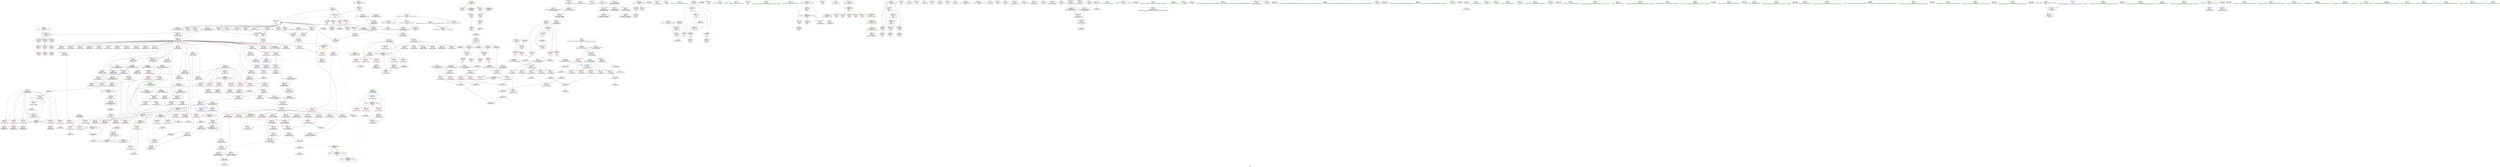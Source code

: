 digraph "SVFG" {
	label="SVFG";

	Node0x556003b2d720 [shape=record,color=grey,label="{NodeID: 0\nNullPtr}"];
	Node0x556003b2d720 -> Node0x556003b53440[style=solid];
	Node0x556003b2d720 -> Node0x556003b53540[style=solid];
	Node0x556003b2d720 -> Node0x556003b53610[style=solid];
	Node0x556003b2d720 -> Node0x556003b536e0[style=solid];
	Node0x556003b2d720 -> Node0x556003b537b0[style=solid];
	Node0x556003b2d720 -> Node0x556003b53880[style=solid];
	Node0x556003b2d720 -> Node0x556003b53950[style=solid];
	Node0x556003b2d720 -> Node0x556003b53a20[style=solid];
	Node0x556003b2d720 -> Node0x556003b53af0[style=solid];
	Node0x556003b2d720 -> Node0x556003b53bc0[style=solid];
	Node0x556003b2d720 -> Node0x556003b57480[style=solid];
	Node0x556003b2d720 -> Node0x556003b58b70[style=solid];
	Node0x556003b2d720 -> Node0x556003b74100[style=solid];
	Node0x556003b2d720 -> Node0x556003b74580[style=solid];
	Node0x556003b2d720 -> Node0x556003b74700[style=solid];
	Node0x556003b73c80 [shape=record,color=grey,label="{NodeID: 609\n764 = Binary(762, 763, )\n}"];
	Node0x556003b73c80 -> Node0x556003b73b00[style=solid];
	Node0x556003b67f60 [shape=record,color=blue,label="{NodeID: 443\n733\<--731\nthis.addr\<--this\n_ZN6solver6printfEPKcz\n}"];
	Node0x556003b67f60 -> Node0x556003b62730[style=dashed];
	Node0x556003b5d790 [shape=record,color=red,label="{NodeID: 277\n165\<--115\n\<--t0.addr\n_Z12print_statusiiddi\n}"];
	Node0x556003b5d790 -> Node0x556003b72d80[style=solid];
	Node0x556003b4db80 [shape=record,color=green,label="{NodeID: 111\n735\<--736\nformat.addr\<--format.addr_field_insensitive\n_ZN6solver6printfEPKcz\n}"];
	Node0x556003b4db80 -> Node0x556003b62800[style=solid];
	Node0x556003b4db80 -> Node0x556003b68030[style=solid];
	Node0x556003b57650 [shape=record,color=blue,label="{NodeID: 388\n113\<--107\nC.addr\<--C\n_Z12print_statusiiddi\n}"];
	Node0x556003b57650 -> Node0x556003b5d2b0[style=dashed];
	Node0x556003b57650 -> Node0x556003b5d380[style=dashed];
	Node0x556003b57650 -> Node0x556003b5d450[style=dashed];
	Node0x556003b57650 -> Node0x556003b5d520[style=dashed];
	Node0x556003b57650 -> Node0x556003b5d5f0[style=dashed];
	Node0x556003b52a10 [shape=record,color=purple,label="{NodeID: 222\n585\<--509\nD30\<--this1\n_ZN6solver5solveEv\n}"];
	Node0x556003b4edd0 [shape=record,color=green,label="{NodeID: 56\n190\<--191\nmain\<--main_field_insensitive\n}"];
	Node0x556003bc2de0 [shape=record,color=black,label="{NodeID: 831\n495 = PHI(372, )\n0th arg _ZN6solver5solveEv }"];
	Node0x556003bc2de0 -> Node0x556003b58eb0[style=solid];
	Node0x556003b93fd0 [shape=record,color=black,label="{NodeID: 665\nMR_69V_2 = PHI(MR_69V_3, MR_69V_1, )\npts\{505 \}\n}"];
	Node0x556003b93fd0 -> Node0x556003b67330[style=dashed];
	Node0x556003b93fd0 -> Node0x556003b93fd0[style=dashed];
	Node0x556003b60510 [shape=record,color=red,label="{NodeID: 333\n610\<--500\n\<--i14\n_ZN6solver5solveEv\n}"];
	Node0x556003b60510 -> Node0x556003b551e0[style=solid];
	Node0x556003b55d70 [shape=record,color=purple,label="{NodeID: 167\n151\<--15\n\<--.str.1\n_Z12print_statusiiddi\n}"];
	Node0x556003b4a490 [shape=record,color=green,label="{NodeID: 1\n7\<--1\n__dso_handle\<--dummyObj\nGlob }"];
	Node0x556003b73e00 [shape=record,color=grey,label="{NodeID: 610\n767 = Binary(768, 765, )\n}"];
	Node0x556003b68030 [shape=record,color=blue,label="{NodeID: 444\n735\<--732\nformat.addr\<--format\n_ZN6solver6printfEPKcz\n}"];
	Node0x556003b68030 -> Node0x556003b62800[style=dashed];
	Node0x556003b5d860 [shape=record,color=red,label="{NodeID: 278\n164\<--117\n\<--t1.addr\n_Z12print_statusiiddi\n}"];
	Node0x556003b5d860 -> Node0x556003b72d80[style=solid];
	Node0x556003b4dc50 [shape=record,color=green,label="{NodeID: 112\n737\<--738\nargs\<--args_field_insensitive\n_ZN6solver6printfEPKcz\n}"];
	Node0x556003b4dc50 -> Node0x556003b5b710[style=solid];
	Node0x556003b4dc50 -> Node0x556003b5b7e0[style=solid];
	Node0x556003b4dc50 -> Node0x556003b5b8b0[style=solid];
	Node0x556003b9ba10 [shape=record,color=yellow,style=double,label="{NodeID: 721\n49V_1 = ENCHI(MR_49V_0)\npts\{337 \}\nFun[_ZSt3minIiERKT_S2_S2_]}"];
	Node0x556003b9ba10 -> Node0x556003b61e40[style=dashed];
	Node0x556003b9ba10 -> Node0x556003b61f10[style=dashed];
	Node0x556003b57720 [shape=record,color=blue,label="{NodeID: 389\n115\<--108\nt0.addr\<--t0\n_Z12print_statusiiddi\n}"];
	Node0x556003b57720 -> Node0x556003b5d6c0[style=dashed];
	Node0x556003b57720 -> Node0x556003b5d790[style=dashed];
	Node0x556003b52ae0 [shape=record,color=purple,label="{NodeID: 223\n588\<--509\narrayidx32\<--this1\n_ZN6solver5solveEv\n}"];
	Node0x556003b52ae0 -> Node0x556003b61480[style=solid];
	Node0x556003b4eed0 [shape=record,color=green,label="{NodeID: 57\n195\<--196\nretval\<--retval_field_insensitive\nmain\n}"];
	Node0x556003b4eed0 -> Node0x556003b5dd40[style=solid];
	Node0x556003b4eed0 -> Node0x556003b57a60[style=solid];
	Node0x556003bc3c70 [shape=record,color=black,label="{NodeID: 832\n87 = PHI()\n}"];
	Node0x556003b944d0 [shape=record,color=black,label="{NodeID: 666\nMR_71V_2 = PHI(MR_71V_3, MR_71V_1, )\npts\{507 \}\n}"];
	Node0x556003b944d0 -> Node0x556003b67400[style=dashed];
	Node0x556003b944d0 -> Node0x556003b944d0[style=dashed];
	Node0x556003b605e0 [shape=record,color=red,label="{NodeID: 334\n631\<--500\n\<--i14\n_ZN6solver5solveEv\n}"];
	Node0x556003b605e0 -> Node0x556003b71a00[style=solid];
	Node0x556003b55e40 [shape=record,color=purple,label="{NodeID: 168\n181\<--17\n\<--.str.2\n_Z12print_statusiiddi\n}"];
	Node0x556003b4a320 [shape=record,color=green,label="{NodeID: 2\n8\<--1\n.str\<--dummyObj\nGlob }"];
	Node0x556003b73f80 [shape=record,color=grey,label="{NodeID: 611\n135 = cmp(134, 136, )\n}"];
	Node0x556003b68100 [shape=record,color=blue,label="{NodeID: 445\n748\<--747\nout_p2\<--arraydecay\n_ZN6solver6printfEPKcz\n}"];
	Node0x556003b68100 -> Node0x556003b629a0[style=dashed];
	Node0x556003b68100 -> Node0x556003b62a70[style=dashed];
	Node0x556003b68100 -> Node0x556003b62b40[style=dashed];
	Node0x556003b68100 -> Node0x556003b681d0[style=dashed];
	Node0x556003b5d930 [shape=record,color=red,label="{NodeID: 279\n168\<--117\n\<--t1.addr\n_Z12print_statusiiddi\n}"];
	Node0x556003b5d930 -> Node0x556003b73980[style=solid];
	Node0x556003b4dd20 [shape=record,color=green,label="{NodeID: 113\n754\<--755\nllvm.va_start\<--llvm.va_start_field_insensitive\n}"];
	Node0x556003b577f0 [shape=record,color=blue,label="{NodeID: 390\n117\<--109\nt1.addr\<--t1\n_Z12print_statusiiddi\n}"];
	Node0x556003b577f0 -> Node0x556003b5d860[style=dashed];
	Node0x556003b577f0 -> Node0x556003b5d930[style=dashed];
	Node0x556003b52bb0 [shape=record,color=purple,label="{NodeID: 224\n592\<--509\nD34\<--this1\n_ZN6solver5solveEv\n}"];
	Node0x556003b4efa0 [shape=record,color=green,label="{NodeID: 58\n197\<--198\nargc.addr\<--argc.addr_field_insensitive\nmain\n}"];
	Node0x556003b4efa0 -> Node0x556003b5de10[style=solid];
	Node0x556003b4efa0 -> Node0x556003b57b30[style=solid];
	Node0x556003bc3d70 [shape=record,color=black,label="{NodeID: 833\n382 = PHI()\n}"];
	Node0x556003b606b0 [shape=record,color=red,label="{NodeID: 335\n572\<--502\n\<--l\n_ZN6solver5solveEv\n}"];
	Node0x556003b606b0 -> Node0x556003b75600[style=solid];
	Node0x556003b55f10 [shape=record,color=purple,label="{NodeID: 169\n240\<--19\n\<--.str.3\nmain\n}"];
	Node0x556003b4a570 [shape=record,color=green,label="{NodeID: 3\n12\<--1\n_ZZ12print_statusiiddiE1L\<--dummyObj\nGlob }"];
	Node0x556003b74100 [shape=record,color=grey,label="{NodeID: 612\n744 = cmp(743, 3, )\n}"];
	Node0x556003b681d0 [shape=record,color=blue,label="{NodeID: 446\n774\<--777\nout_p10\<--add.ptr\n_ZN6solver6printfEPKcz\n|{|<s1>40}}"];
	Node0x556003b681d0 -> Node0x556003b62c10[style=dashed];
	Node0x556003b681d0:s1 -> Node0x556003b645b0[style=dashed,color=blue];
	Node0x556003b5da00 [shape=record,color=red,label="{NodeID: 280\n140\<--119\n\<--nth.addr\n_Z12print_statusiiddi\n}"];
	Node0x556003b5da00 -> Node0x556003b72300[style=solid];
	Node0x556003b4de20 [shape=record,color=green,label="{NodeID: 114\n772\<--773\nvsnprintf\<--vsnprintf_field_insensitive\n}"];
	Node0x556003b578c0 [shape=record,color=blue,label="{NodeID: 391\n119\<--110\nnth.addr\<--nth\n_Z12print_statusiiddi\n}"];
	Node0x556003b578c0 -> Node0x556003b5da00[style=dashed];
	Node0x556003b578c0 -> Node0x556003b5dad0[style=dashed];
	Node0x556003b52c80 [shape=record,color=purple,label="{NodeID: 225\n595\<--509\narrayidx36\<--this1\n_ZN6solver5solveEv\n}"];
	Node0x556003b52c80 -> Node0x556003b61550[style=solid];
	Node0x556003b4f070 [shape=record,color=green,label="{NodeID: 59\n199\<--200\nargv.addr\<--argv.addr_field_insensitive\nmain\n}"];
	Node0x556003b4f070 -> Node0x556003b5dee0[style=solid];
	Node0x556003b4f070 -> Node0x556003b5dfb0[style=solid];
	Node0x556003b4f070 -> Node0x556003b5e080[style=solid];
	Node0x556003b4f070 -> Node0x556003b57c00[style=solid];
	Node0x556003b896d0 [shape=record,color=black,label="{NodeID: 668\nMR_49V_10 = PHI(MR_49V_11, MR_49V_8, )\npts\{337 \}\n|{|<s8>37}}"];
	Node0x556003b896d0 -> Node0x556003b613b0[style=dashed];
	Node0x556003b896d0 -> Node0x556003b61480[style=dashed];
	Node0x556003b896d0 -> Node0x556003b61550[style=dashed];
	Node0x556003b896d0 -> Node0x556003b61620[style=dashed];
	Node0x556003b896d0 -> Node0x556003b616f0[style=dashed];
	Node0x556003b896d0 -> Node0x556003b617c0[style=dashed];
	Node0x556003b896d0 -> Node0x556003b674d0[style=dashed];
	Node0x556003b896d0 -> Node0x556003b930d0[style=dashed];
	Node0x556003b896d0:s8 -> Node0x556003b9ad40[style=dashed,color=red];
	Node0x556003b60780 [shape=record,color=red,label="{NodeID: 336\n590\<--502\n\<--l\n_ZN6solver5solveEv\n}"];
	Node0x556003b60780 -> Node0x556003b72480[style=solid];
	Node0x556003b55fe0 [shape=record,color=purple,label="{NodeID: 170\n255\<--21\n\<--.str.4\nmain\n}"];
	Node0x556003b4a600 [shape=record,color=green,label="{NodeID: 4\n13\<--1\n\<--dummyObj\nCan only get source location for instruction, argument, global var or function.}"];
	Node0x556003b74280 [shape=record,color=grey,label="{NodeID: 613\n642 = cmp(641, 546, )\n}"];
	Node0x556003b5dad0 [shape=record,color=red,label="{NodeID: 281\n171\<--119\n\<--nth.addr\n_Z12print_statusiiddi\n}"];
	Node0x556003b5dad0 -> Node0x556003b73800[style=solid];
	Node0x556003b53240 [shape=record,color=green,label="{NodeID: 115\n782\<--783\nllvm.va_end\<--llvm.va_end_field_insensitive\n}"];
	Node0x556003b57990 [shape=record,color=blue,label="{NodeID: 392\n121\<--156\nt\<--call7\n_Z12print_statusiiddi\n}"];
	Node0x556003b57990 -> Node0x556003b5dba0[style=dashed];
	Node0x556003b57990 -> Node0x556003b5dc70[style=dashed];
	Node0x556003b57990 -> Node0x556003b8bdd0[style=dashed];
	Node0x556003b52d50 [shape=record,color=purple,label="{NodeID: 226\n600\<--509\nma40\<--this1\n_ZN6solver5solveEv\n}"];
	Node0x556003b4f140 [shape=record,color=green,label="{NodeID: 60\n201\<--202\nparallel\<--parallel_field_insensitive\nmain\n}"];
	Node0x556003b4f140 -> Node0x556003b5e150[style=solid];
	Node0x556003b4f140 -> Node0x556003b57cd0[style=solid];
	Node0x556003b4f140 -> Node0x556003b58010[style=solid];
	Node0x556003b60850 [shape=record,color=red,label="{NodeID: 337\n580\<--504\n\<--j\n_ZN6solver5solveEv\n}"];
	Node0x556003b60850 -> Node0x556003b75480[style=solid];
	Node0x556003b560b0 [shape=record,color=purple,label="{NodeID: 171\n265\<--23\n\<--.str.5\nmain\n}"];
	Node0x556003b4aea0 [shape=record,color=green,label="{NodeID: 5\n14\<--1\nstderr\<--dummyObj\nGlob }"];
	Node0x556003b74400 [shape=record,color=grey,label="{NodeID: 614\n129 = cmp(128, 13, )\n}"];
	Node0x556003b5dba0 [shape=record,color=red,label="{NodeID: 282\n161\<--121\n\<--t\n_Z12print_statusiiddi\n}"];
	Node0x556003b5dba0 -> Node0x556003b72c00[style=solid];
	Node0x556003b53340 [shape=record,color=green,label="{NodeID: 116\n53\<--808\n_GLOBAL__sub_I_iwi_0_1.cpp\<--_GLOBAL__sub_I_iwi_0_1.cpp_field_insensitive\n}"];
	Node0x556003b53340 -> Node0x556003b57380[style=solid];
	Node0x556003b9bdc0 [shape=record,color=yellow,style=double,label="{NodeID: 725\n6V_1 = ENCHI(MR_6V_0)\npts\{1 \}\nFun[_ZN6solver5solveEv]|{<s0>38|<s1>39}}"];
	Node0x556003b9bdc0:s0 -> Node0x556003b9a4d0[style=dashed,color=red];
	Node0x556003b9bdc0:s1 -> Node0x556003b9a4d0[style=dashed,color=red];
	Node0x556003b57a60 [shape=record,color=blue,label="{NodeID: 393\n195\<--136\nretval\<--\nmain\n}"];
	Node0x556003b52e20 [shape=record,color=purple,label="{NodeID: 227\n603\<--509\narrayidx42\<--this1\n_ZN6solver5solveEv\n|{<s0>37}}"];
	Node0x556003b52e20:s0 -> Node0x556003bc21c0[style=solid,color=red];
	Node0x556003b4f210 [shape=record,color=green,label="{NodeID: 61\n203\<--204\nstatus\<--status_field_insensitive\nmain\n}"];
	Node0x556003b4f210 -> Node0x556003b5e220[style=solid];
	Node0x556003b4f210 -> Node0x556003b5e2f0[style=solid];
	Node0x556003b4f210 -> Node0x556003b5e3c0[style=solid];
	Node0x556003b4f210 -> Node0x556003b57da0[style=solid];
	Node0x556003b4f210 -> Node0x556003b57f40[style=solid];
	Node0x556003b4f210 -> Node0x556003b580e0[style=solid];
	Node0x556003b60920 [shape=record,color=red,label="{NodeID: 338\n593\<--504\n\<--j\n_ZN6solver5solveEv\n}"];
	Node0x556003b60920 -> Node0x556003b54f70[style=solid];
	Node0x556003b56180 [shape=record,color=purple,label="{NodeID: 172\n289\<--25\n\<--.str.6\nmain\n}"];
	Node0x556003b4af30 [shape=record,color=green,label="{NodeID: 6\n15\<--1\n.str.1\<--dummyObj\nGlob }"];
	Node0x556003b74580 [shape=record,color=grey,label="{NodeID: 615\n347 = cmp(346, 3, )\n}"];
	Node0x556003b5dc70 [shape=record,color=red,label="{NodeID: 283\n167\<--121\n\<--t\n_Z12print_statusiiddi\n}"];
	Node0x556003b5dc70 -> Node0x556003b73980[style=solid];
	Node0x556003b53440 [shape=record,color=black,label="{NodeID: 117\n2\<--3\ndummyVal\<--dummyVal\n}"];
	Node0x556003b57b30 [shape=record,color=blue,label="{NodeID: 394\n197\<--193\nargc.addr\<--argc\nmain\n}"];
	Node0x556003b57b30 -> Node0x556003b5de10[style=dashed];
	Node0x556003b52ef0 [shape=record,color=purple,label="{NodeID: 228\n604\<--509\nD43\<--this1\n_ZN6solver5solveEv\n}"];
	Node0x556003b4f2e0 [shape=record,color=green,label="{NodeID: 62\n205\<--206\ni\<--i_field_insensitive\nmain\n}"];
	Node0x556003b4f2e0 -> Node0x556003b5e490[style=solid];
	Node0x556003b4f2e0 -> Node0x556003b5e560[style=solid];
	Node0x556003b4f2e0 -> Node0x556003b5e630[style=solid];
	Node0x556003b4f2e0 -> Node0x556003b5e700[style=solid];
	Node0x556003b4f2e0 -> Node0x556003b57e70[style=solid];
	Node0x556003b4f2e0 -> Node0x556003b581b0[style=solid];
	Node0x556003b609f0 [shape=record,color=red,label="{NodeID: 339\n601\<--504\n\<--j\n_ZN6solver5solveEv\n}"];
	Node0x556003b609f0 -> Node0x556003b55040[style=solid];
	Node0x556003b56250 [shape=record,color=purple,label="{NodeID: 173\n312\<--28\n\<--.str.7\nmain\n}"];
	Node0x556003b4afc0 [shape=record,color=green,label="{NodeID: 7\n17\<--1\n.str.2\<--dummyObj\nGlob }"];
	Node0x556003b74700 [shape=record,color=grey,label="{NodeID: 616\n390 = cmp(389, 3, )\n}"];
	Node0x556003b5dd40 [shape=record,color=red,label="{NodeID: 284\n411\<--195\n\<--retval\nmain\n}"];
	Node0x556003b5dd40 -> Node0x556003b54820[style=solid];
	Node0x556003b53540 [shape=record,color=black,label="{NodeID: 118\n194\<--3\nargv\<--dummyVal\nmain\n1st arg main }"];
	Node0x556003b53540 -> Node0x556003b57c00[style=solid];
	Node0x556003b57c00 [shape=record,color=blue,label="{NodeID: 395\n199\<--194\nargv.addr\<--argv\nmain\n}"];
	Node0x556003b57c00 -> Node0x556003b5dee0[style=dashed];
	Node0x556003b57c00 -> Node0x556003b5dfb0[style=dashed];
	Node0x556003b57c00 -> Node0x556003b5e080[style=dashed];
	Node0x556003b52fc0 [shape=record,color=purple,label="{NodeID: 229\n607\<--509\narrayidx45\<--this1\n_ZN6solver5solveEv\n}"];
	Node0x556003b52fc0 -> Node0x556003b61620[style=solid];
	Node0x556003b4f3b0 [shape=record,color=green,label="{NodeID: 63\n207\<--208\nt0\<--t0_field_insensitive\nmain\n}"];
	Node0x556003b4f3b0 -> Node0x556003b5e7d0[style=solid];
	Node0x556003b4f3b0 -> Node0x556003b5e8a0[style=solid];
	Node0x556003b4f3b0 -> Node0x556003b58280[style=solid];
	Node0x556003b60ac0 [shape=record,color=red,label="{NodeID: 340\n605\<--504\n\<--j\n_ZN6solver5solveEv\n}"];
	Node0x556003b60ac0 -> Node0x556003b55110[style=solid];
	Node0x556003b56320 [shape=record,color=purple,label="{NodeID: 174\n350\<--30\n\<--.str.8\nmain\n}"];
	Node0x556003b4b050 [shape=record,color=green,label="{NodeID: 8\n19\<--1\n.str.3\<--dummyObj\nGlob }"];
	Node0x556003b74880 [shape=record,color=grey,label="{NodeID: 617\n678 = cmp(675, 677, )\n}"];
	Node0x556003b5de10 [shape=record,color=red,label="{NodeID: 285\n232\<--197\n\<--argc.addr\nmain\n}"];
	Node0x556003b5de10 -> Node0x556003b75900[style=solid];
	Node0x556003b53610 [shape=record,color=black,label="{NodeID: 119\n315\<--3\n\<--dummyVal\nmain\n}"];
	Node0x556003b57cd0 [shape=record,color=blue,label="{NodeID: 396\n201\<--227\nparallel\<--\nmain\n}"];
	Node0x556003b57cd0 -> Node0x556003b921d0[style=dashed];
	Node0x556003b53090 [shape=record,color=purple,label="{NodeID: 230\n609\<--509\nD46\<--this1\n_ZN6solver5solveEv\n}"];
	Node0x556003b4f480 [shape=record,color=green,label="{NodeID: 64\n209\<--210\nt1\<--t1_field_insensitive\nmain\n}"];
	Node0x556003b4f480 -> Node0x556003b5e970[style=solid];
	Node0x556003b4f480 -> Node0x556003b5ea40[style=solid];
	Node0x556003b4f480 -> Node0x556003b58350[style=solid];
	Node0x556003b60b90 [shape=record,color=red,label="{NodeID: 341\n621\<--504\n\<--j\n_ZN6solver5solveEv\n}"];
	Node0x556003b60b90 -> Node0x556003b552b0[style=solid];
	Node0x556003b563f0 [shape=record,color=purple,label="{NodeID: 175\n351\<--32\n\<--.str.9\nmain\n}"];
	Node0x556003b4b0e0 [shape=record,color=green,label="{NodeID: 9\n21\<--1\n.str.4\<--dummyObj\nGlob }"];
	Node0x556003b74a00 [shape=record,color=grey,label="{NodeID: 618\n473 = cmp(470, 472, )\n}"];
	Node0x556003b5dee0 [shape=record,color=red,label="{NodeID: 286\n235\<--199\n\<--argv.addr\nmain\n}"];
	Node0x556003b5dee0 -> Node0x556003b5c340[style=solid];
	Node0x556003b536e0 [shape=record,color=black,label="{NodeID: 120\n316\<--3\n\<--dummyVal\nmain\n}"];
	Node0x556003b536e0 -> Node0x556003b584f0[style=solid];
	Node0x556003b57da0 [shape=record,color=blue,label="{NodeID: 397\n203\<--227\nstatus\<--\nmain\n}"];
	Node0x556003b57da0 -> Node0x556003b5e220[style=dashed];
	Node0x556003b57da0 -> Node0x556003b5e2f0[style=dashed];
	Node0x556003b57da0 -> Node0x556003b5e3c0[style=dashed];
	Node0x556003b57da0 -> Node0x556003b57f40[style=dashed];
	Node0x556003b57da0 -> Node0x556003b580e0[style=dashed];
	Node0x556003b5b270 [shape=record,color=purple,label="{NodeID: 231\n612\<--509\narrayidx48\<--this1\n_ZN6solver5solveEv\n}"];
	Node0x556003b5b270 -> Node0x556003b616f0[style=solid];
	Node0x556003b4f550 [shape=record,color=green,label="{NodeID: 65\n211\<--212\ntmp\<--tmp_field_insensitive\nmain\n}"];
	Node0x556003b60c60 [shape=record,color=red,label="{NodeID: 342\n626\<--504\n\<--j\n_ZN6solver5solveEv\n}"];
	Node0x556003b60c60 -> Node0x556003b71580[style=solid];
	Node0x556003b564c0 [shape=record,color=purple,label="{NodeID: 176\n352\<--34\n\<--__PRETTY_FUNCTION__.main\nmain\n}"];
	Node0x556003b4b170 [shape=record,color=green,label="{NodeID: 10\n23\<--1\n.str.5\<--dummyObj\nGlob }"];
	Node0x556003b74b80 [shape=record,color=grey,label="{NodeID: 619\n146 = cmp(145, 136, )\n}"];
	Node0x556003b5dfb0 [shape=record,color=red,label="{NodeID: 287\n250\<--199\n\<--argv.addr\nmain\n}"];
	Node0x556003b5dfb0 -> Node0x556003b5c410[style=solid];
	Node0x556003b537b0 [shape=record,color=black,label="{NodeID: 121\n318\<--3\n\<--dummyVal\nmain\n}"];
	Node0x556003b537b0 -> Node0x556003b585c0[style=solid];
	Node0x556003b57e70 [shape=record,color=blue,label="{NodeID: 398\n205\<--142\ni\<--\nmain\n}"];
	Node0x556003b57e70 -> Node0x556003b5e490[style=dashed];
	Node0x556003b57e70 -> Node0x556003b5e560[style=dashed];
	Node0x556003b57e70 -> Node0x556003b5e630[style=dashed];
	Node0x556003b57e70 -> Node0x556003b5e700[style=dashed];
	Node0x556003b57e70 -> Node0x556003b581b0[style=dashed];
	Node0x556003b5b300 [shape=record,color=purple,label="{NodeID: 232\n620\<--509\nma50\<--this1\n_ZN6solver5solveEv\n}"];
	Node0x556003b4f620 [shape=record,color=green,label="{NodeID: 66\n213\<--214\nexn.slot\<--exn.slot_field_insensitive\nmain\n}"];
	Node0x556003b4f620 -> Node0x556003b5eb10[style=solid];
	Node0x556003b4f620 -> Node0x556003b584f0[style=solid];
	Node0x556003b4f620 -> Node0x556003b58830[style=solid];
	Node0x556003b60d30 [shape=record,color=red,label="{NodeID: 343\n511\<--510\n\<--R\n_ZN6solver5solveEv\n}"];
	Node0x556003b60d30 -> Node0x556003b58f80[style=solid];
	Node0x556003b56590 [shape=record,color=purple,label="{NodeID: 177\n402\<--37\n\<--.str.10\nmain\n}"];
	Node0x556003b4b200 [shape=record,color=green,label="{NodeID: 11\n25\<--1\n.str.6\<--dummyObj\nGlob }"];
	Node0x556003b642f0 [shape=record,color=yellow,style=double,label="{NodeID: 786\n49V_5 = CSCHI(MR_49V_4)\npts\{337 \}\nCS[]|{<s0>25|<s1>26|<s2>26|<s3>26}}"];
	Node0x556003b642f0:s0 -> Node0x556003b9a990[style=dashed,color=red];
	Node0x556003b642f0:s1 -> Node0x556003b60d30[style=dashed,color=red];
	Node0x556003b642f0:s2 -> Node0x556003b60e00[style=dashed,color=red];
	Node0x556003b642f0:s3 -> Node0x556003b58f80[style=dashed,color=red];
	Node0x556003b74d00 [shape=record,color=grey,label="{NodeID: 620\n325 = cmp(323, 324, )\n}"];
	Node0x556003b5e080 [shape=record,color=red,label="{NodeID: 288\n262\<--199\n\<--argv.addr\nmain\n}"];
	Node0x556003b5e080 -> Node0x556003b570b0[style=solid];
	Node0x556003b53880 [shape=record,color=black,label="{NodeID: 122\n358\<--3\n\<--dummyVal\nmain\n}"];
	Node0x556003b57f40 [shape=record,color=blue,label="{NodeID: 399\n203\<--247\nstatus\<--\nmain\n}"];
	Node0x556003b57f40 -> Node0x556003b5e220[style=dashed];
	Node0x556003b57f40 -> Node0x556003b5e2f0[style=dashed];
	Node0x556003b57f40 -> Node0x556003b5e3c0[style=dashed];
	Node0x556003b57f40 -> Node0x556003b57f40[style=dashed];
	Node0x556003b57f40 -> Node0x556003b580e0[style=dashed];
	Node0x556003b5b3d0 [shape=record,color=purple,label="{NodeID: 233\n623\<--509\narrayidx52\<--this1\n_ZN6solver5solveEv\n}"];
	Node0x556003b5b3d0 -> Node0x556003b674d0[style=solid];
	Node0x556003b4f6f0 [shape=record,color=green,label="{NodeID: 67\n215\<--216\nehselector.slot\<--ehselector.slot_field_insensitive\nmain\n}"];
	Node0x556003b4f6f0 -> Node0x556003b5ebe0[style=solid];
	Node0x556003b4f6f0 -> Node0x556003b585c0[style=solid];
	Node0x556003b4f6f0 -> Node0x556003b58900[style=solid];
	Node0x556003b60e00 [shape=record,color=red,label="{NodeID: 344\n514\<--513\n\<--N\n_ZN6solver5solveEv\n}"];
	Node0x556003b60e00 -> Node0x556003b54a90[style=solid];
	Node0x556003b56660 [shape=record,color=purple,label="{NodeID: 178\n464\<--39\n\<--.str.11\n_ZN6solver5inputEv\n}"];
	Node0x556003b4b300 [shape=record,color=green,label="{NodeID: 12\n27\<--1\n_ZSt3cin\<--dummyObj\nGlob }"];
	Node0x556003b74e80 [shape=record,color=grey,label="{NodeID: 621\n703 = cmp(700, 702, )\n}"];
	Node0x556003b5e150 [shape=record,color=red,label="{NodeID: 289\n305\<--201\n\<--parallel\nmain\n}"];
	Node0x556003b5e150 -> Node0x556003b54410[style=solid];
	Node0x556003b53950 [shape=record,color=black,label="{NodeID: 123\n359\<--3\n\<--dummyVal\nmain\n}"];
	Node0x556003b53950 -> Node0x556003b58830[style=solid];
	Node0x556003b58010 [shape=record,color=blue,label="{NodeID: 400\n201\<--247\nparallel\<--\nmain\n}"];
	Node0x556003b58010 -> Node0x556003b921d0[style=dashed];
	Node0x556003b5b4a0 [shape=record,color=purple,label="{NodeID: 234\n635\<--509\nma59\<--this1\n_ZN6solver5solveEv\n}"];
	Node0x556003b4f7c0 [shape=record,color=green,label="{NodeID: 68\n217\<--218\nC\<--C_field_insensitive\nmain\n}"];
	Node0x556003b4f7c0 -> Node0x556003b5ecb0[style=solid];
	Node0x556003b4f7c0 -> Node0x556003b5ed80[style=solid];
	Node0x556003b4f7c0 -> Node0x556003b58420[style=solid];
	Node0x556003b983e0 [shape=record,color=black,label="{NodeID: 677\nMR_57V_3 = PHI(MR_57V_4, MR_57V_2, )\npts\{460 \}\n}"];
	Node0x556003b983e0 -> Node0x556003b5f9b0[style=dashed];
	Node0x556003b983e0 -> Node0x556003b5fa80[style=dashed];
	Node0x556003b983e0 -> Node0x556003b5fb50[style=dashed];
	Node0x556003b983e0 -> Node0x556003b5fc20[style=dashed];
	Node0x556003b983e0 -> Node0x556003b58de0[style=dashed];
	Node0x556003b60ed0 [shape=record,color=red,label="{NodeID: 345\n520\<--519\n\<--N2\n_ZN6solver5solveEv\n}"];
	Node0x556003b60ed0 -> Node0x556003b54b60[style=solid];
	Node0x556003b56730 [shape=record,color=purple,label="{NodeID: 179\n491\<--39\n\<--.str.11\n_ZN6solver5inputEv\n}"];
	Node0x556003b4b400 [shape=record,color=green,label="{NodeID: 13\n28\<--1\n.str.7\<--dummyObj\nGlob }"];
	Node0x556003b645b0 [shape=record,color=yellow,style=double,label="{NodeID: 788\n49V_2 = CSCHI(MR_49V_1)\npts\{337 \}\nCS[]|{<s0>38|<s1>39}}"];
	Node0x556003b645b0:s0 -> Node0x556003b90dd0[style=dashed,color=blue];
	Node0x556003b645b0:s1 -> Node0x556003b90dd0[style=dashed,color=blue];
	Node0x556003b75000 [shape=record,color=grey,label="{NodeID: 622\n597 = cmp(591, 596, )\n}"];
	Node0x556003b5e220 [shape=record,color=red,label="{NodeID: 290\n282\<--203\n\<--status\nmain\n}"];
	Node0x556003b5e220 -> Node0x556003b54340[style=solid];
	Node0x556003b53a20 [shape=record,color=black,label="{NodeID: 124\n361\<--3\n\<--dummyVal\nmain\n}"];
	Node0x556003b53a20 -> Node0x556003b58900[style=solid];
	Node0x556003b580e0 [shape=record,color=blue,label="{NodeID: 401\n203\<--247\nstatus\<--\nmain\n}"];
	Node0x556003b580e0 -> Node0x556003b5e220[style=dashed];
	Node0x556003b580e0 -> Node0x556003b5e2f0[style=dashed];
	Node0x556003b580e0 -> Node0x556003b5e3c0[style=dashed];
	Node0x556003b580e0 -> Node0x556003b57f40[style=dashed];
	Node0x556003b580e0 -> Node0x556003b580e0[style=dashed];
	Node0x556003b5b570 [shape=record,color=purple,label="{NodeID: 235\n636\<--509\nN60\<--this1\n_ZN6solver5solveEv\n}"];
	Node0x556003b5b570 -> Node0x556003b61890[style=solid];
	Node0x556003b4f890 [shape=record,color=green,label="{NodeID: 69\n219\<--220\nc\<--c_field_insensitive\nmain\n}"];
	Node0x556003b4f890 -> Node0x556003b5ee50[style=solid];
	Node0x556003b4f890 -> Node0x556003b5ef20[style=solid];
	Node0x556003b4f890 -> Node0x556003b5eff0[style=solid];
	Node0x556003b4f890 -> Node0x556003b5f0c0[style=solid];
	Node0x556003b4f890 -> Node0x556003b58690[style=solid];
	Node0x556003b4f890 -> Node0x556003b589d0[style=solid];
	Node0x556003b988e0 [shape=record,color=yellow,style=double,label="{NodeID: 678\n6V_1 = ENCHI(MR_6V_0)\npts\{1 \}\nFun[_ZN6solver6printfEPKcz]}"];
	Node0x556003b988e0 -> Node0x556003b5cb60[style=dashed];
	Node0x556003b60fa0 [shape=record,color=red,label="{NodeID: 346\n525\<--524\n\<--N5\n_ZN6solver5solveEv\n}"];
	Node0x556003b60fa0 -> Node0x556003b72f00[style=solid];
	Node0x556003b56800 [shape=record,color=purple,label="{NodeID: 180\n483\<--41\n\<--.str.12\n_ZN6solver5inputEv\n}"];
	Node0x556003b4b500 [shape=record,color=green,label="{NodeID: 14\n30\<--1\n.str.8\<--dummyObj\nGlob }"];
	Node0x556003b75180 [shape=record,color=grey,label="{NodeID: 623\n557 = cmp(554, 556, )\n}"];
	Node0x556003b5e2f0 [shape=record,color=red,label="{NodeID: 291\n308\<--203\n\<--status\nmain\n}"];
	Node0x556003b5e2f0 -> Node0x556003b544e0[style=solid];
	Node0x556003b53af0 [shape=record,color=black,label="{NodeID: 125\n415\<--3\nlpad.val\<--dummyVal\nmain\n}"];
	Node0x556003b581b0 [shape=record,color=blue,label="{NodeID: 402\n205\<--274\ni\<--inc\nmain\n}"];
	Node0x556003b581b0 -> Node0x556003b5e490[style=dashed];
	Node0x556003b581b0 -> Node0x556003b5e560[style=dashed];
	Node0x556003b581b0 -> Node0x556003b5e630[style=dashed];
	Node0x556003b581b0 -> Node0x556003b5e700[style=dashed];
	Node0x556003b581b0 -> Node0x556003b581b0[style=dashed];
	Node0x556003b5b640 [shape=record,color=purple,label="{NodeID: 236\n640\<--509\narrayidx63\<--this1\n_ZN6solver5solveEv\n}"];
	Node0x556003b5b640 -> Node0x556003b61960[style=solid];
	Node0x556003b4f960 [shape=record,color=green,label="{NodeID: 70\n221\<--222\ns\<--s_field_insensitive\nmain\n}"];
	Node0x556003b4f960 -> Node0x556003b5f190[style=solid];
	Node0x556003b4f960 -> Node0x556003b5f260[style=solid];
	Node0x556003b4f960 -> Node0x556003b5f330[style=solid];
	Node0x556003b4f960 -> Node0x556003b5f400[style=solid];
	Node0x556003b4f960 -> Node0x556003b5f4d0[style=solid];
	Node0x556003b4f960 -> Node0x556003b58760[style=solid];
	Node0x556003b61070 [shape=record,color=red,label="{NodeID: 347\n530\<--529\n\<--arrayidx7\n_ZN6solver5solveEv\n}"];
	Node0x556003b61070 -> Node0x556003b66e90[style=solid];
	Node0x556003b568d0 [shape=record,color=purple,label="{NodeID: 181\n644\<--43\n\<--.str.13\n_ZN6solver5solveEv\n|{<s0>38}}"];
	Node0x556003b568d0:s0 -> Node0x556003bc1f30[style=solid,color=red];
	Node0x556003b4b600 [shape=record,color=green,label="{NodeID: 15\n32\<--1\n.str.9\<--dummyObj\nGlob }"];
	Node0x556003b75300 [shape=record,color=grey,label="{NodeID: 624\n257 = cmp(256, 136, )\n}"];
	Node0x556003b5e3c0 [shape=record,color=red,label="{NodeID: 292\n327\<--203\n\<--status\nmain\n}"];
	Node0x556003b5e3c0 -> Node0x556003b545b0[style=solid];
	Node0x556003b53bc0 [shape=record,color=black,label="{NodeID: 126\n416\<--3\nlpad.val51\<--dummyVal\nmain\n}"];
	Node0x556003b58280 [shape=record,color=blue,label="{NodeID: 403\n207\<--277\nt0\<--call11\nmain\n}"];
	Node0x556003b58280 -> Node0x556003b5e7d0[style=dashed];
	Node0x556003b58280 -> Node0x556003b5e8a0[style=dashed];
	Node0x556003b5b710 [shape=record,color=purple,label="{NodeID: 237\n751\<--737\narraydecay3\<--args\n_ZN6solver6printfEPKcz\n}"];
	Node0x556003b5b710 -> Node0x556003b555f0[style=solid];
	Node0x556003b4fa30 [shape=record,color=green,label="{NodeID: 71\n242\<--243\nstrcmp\<--strcmp_field_insensitive\n}"];
	Node0x556003b61140 [shape=record,color=red,label="{NodeID: 348\n538\<--537\n\<--N9\n_ZN6solver5solveEv\n}"];
	Node0x556003b61140 -> Node0x556003b75c00[style=solid];
	Node0x556003b569a0 [shape=record,color=purple,label="{NodeID: 182\n649\<--45\n\<--.str.14\n_ZN6solver5solveEv\n|{<s0>39}}"];
	Node0x556003b569a0:s0 -> Node0x556003bc1f30[style=solid,color=red];
	Node0x556003b4b700 [shape=record,color=green,label="{NodeID: 16\n34\<--1\n__PRETTY_FUNCTION__.main\<--dummyObj\nGlob }"];
	Node0x556003846910 [shape=record,color=black,label="{NodeID: 791\n182 = PHI()\n}"];
	Node0x556003b75480 [shape=record,color=grey,label="{NodeID: 625\n583 = cmp(580, 582, )\n}"];
	Node0x556003b5e490 [shape=record,color=red,label="{NodeID: 293\n231\<--205\n\<--i\nmain\n}"];
	Node0x556003b5e490 -> Node0x556003b75900[style=solid];
	Node0x556003b53c90 [shape=record,color=black,label="{NodeID: 127\n64\<--65\n\<--_ZNSt8ios_base4InitD1Ev\nCan only get source location for instruction, argument, global var or function.}"];
	Node0x556003b58350 [shape=record,color=blue,label="{NodeID: 404\n209\<--280\nt1\<--call12\nmain\n}"];
	Node0x556003b58350 -> Node0x556003b5e970[style=dashed];
	Node0x556003b58350 -> Node0x556003b5ea40[style=dashed];
	Node0x556003b5b7e0 [shape=record,color=purple,label="{NodeID: 238\n770\<--737\narraydecay9\<--args\n_ZN6solver6printfEPKcz\n}"];
	Node0x556003b4fb30 [shape=record,color=green,label="{NodeID: 72\n268\<--269\nexit\<--exit_field_insensitive\n}"];
	Node0x556003b61210 [shape=record,color=red,label="{NodeID: 349\n556\<--555\n\<--N16\n_ZN6solver5solveEv\n}"];
	Node0x556003b61210 -> Node0x556003b75180[style=solid];
	Node0x556003b56a70 [shape=record,color=purple,label="{NodeID: 183\n724\<--47\n\<--.str.15\n_ZN6solver4putsEPKc\n|{<s0>40}}"];
	Node0x556003b56a70:s0 -> Node0x556003bc19a0[style=solid,color=red];
	Node0x556003b4b800 [shape=record,color=green,label="{NodeID: 17\n36\<--1\nstdout\<--dummyObj\nGlob }"];
	Node0x556003bc00b0 [shape=record,color=black,label="{NodeID: 792\n63 = PHI()\n}"];
	Node0x556003b75600 [shape=record,color=grey,label="{NodeID: 626\n573 = cmp(572, 546, )\n}"];
	Node0x556003b5e560 [shape=record,color=red,label="{NodeID: 294\n236\<--205\n\<--i\nmain\n}"];
	Node0x556003b5e560 -> Node0x556003b541a0[style=solid];
	Node0x556003b53d90 [shape=record,color=black,label="{NodeID: 128\n92\<--91\nconv\<--\n_Z3secv\n}"];
	Node0x556003b53d90 -> Node0x556003b71100[style=solid];
	Node0x556003b58420 [shape=record,color=blue,label="{NodeID: 405\n217\<--301\nC\<--call18\nmain\n}"];
	Node0x556003b58420 -> Node0x556003b5ecb0[style=dashed];
	Node0x556003b58420 -> Node0x556003b5ed80[style=dashed];
	Node0x556003b5b8b0 [shape=record,color=purple,label="{NodeID: 239\n779\<--737\narraydecay11\<--args\n_ZN6solver6printfEPKcz\n}"];
	Node0x556003b5b8b0 -> Node0x556003b55930[style=solid];
	Node0x556003b4fc30 [shape=record,color=green,label="{NodeID: 73\n293\<--294\n_ZNSt7__cxx1112basic_stringIcSt11char_traitsIcESaIcEEC1Ev\<--_ZNSt7__cxx1112basic_stringIcSt11char_traitsIcESaIcEEC1Ev_field_insensitive\n}"];
	Node0x556003b996a0 [shape=record,color=yellow,style=double,label="{NodeID: 682\n6V_1 = ENCHI(MR_6V_0)\npts\{1 \}\nFun[main]|{|<s5>20|<s6>26}}"];
	Node0x556003b996a0 -> Node0x556003b5c820[style=dashed];
	Node0x556003b996a0 -> Node0x556003b5c8f0[style=dashed];
	Node0x556003b996a0 -> Node0x556003b5c9c0[style=dashed];
	Node0x556003b996a0 -> Node0x556003b5ca90[style=dashed];
	Node0x556003b996a0 -> Node0x556003b5cc30[style=dashed];
	Node0x556003b996a0:s5 -> Node0x556003b9b1d0[style=dashed,color=red];
	Node0x556003b996a0:s6 -> Node0x556003b9bdc0[style=dashed,color=red];
	Node0x556003b612e0 [shape=record,color=red,label="{NodeID: 350\n570\<--567\n\<--call\n_ZN6solver5solveEv\n}"];
	Node0x556003b612e0 -> Node0x556003b67260[style=solid];
	Node0x556003b56b40 [shape=record,color=purple,label="{NodeID: 184\n794\<--49\n\<--.str.16\n_ZN6solver6printfEPKcz\n}"];
	Node0x556003b4b900 [shape=record,color=green,label="{NodeID: 18\n37\<--1\n.str.10\<--dummyObj\nGlob }"];
	Node0x556003bc01b0 [shape=record,color=black,label="{NodeID: 793\n386 = PHI()\n}"];
	Node0x556003b75780 [shape=record,color=grey,label="{NodeID: 627\n791 = cmp(790, 766, )\n}"];
	Node0x556003b5e630 [shape=record,color=red,label="{NodeID: 295\n251\<--205\n\<--i\nmain\n}"];
	Node0x556003b5e630 -> Node0x556003b54270[style=solid];
	Node0x556003b53e60 [shape=record,color=black,label="{NodeID: 129\n95\<--94\nconv1\<--\n_Z3secv\n}"];
	Node0x556003b53e60 -> Node0x556003b70f80[style=solid];
	Node0x556003b584f0 [shape=record,color=blue,label="{NodeID: 406\n213\<--316\nexn.slot\<--\nmain\n}"];
	Node0x556003b584f0 -> Node0x556003b5eb10[style=dashed];
	Node0x556003b5b980 [shape=record,color=purple,label="{NodeID: 240\n742\<--741\nout_p\<--this1\n_ZN6solver6printfEPKcz\n}"];
	Node0x556003b5b980 -> Node0x556003b628d0[style=solid];
	Node0x556003b4fd30 [shape=record,color=green,label="{NodeID: 74\n296\<--297\n_ZSt7getlineIcSt11char_traitsIcESaIcEERSt13basic_istreamIT_T0_ES7_RNSt7__cxx1112basic_stringIS4_S5_T1_EE\<--_ZSt7getlineIcSt11char_traitsIcESaIcEERSt13basic_istreamIT_T0_ES7_RNSt7__cxx1112basic_stringIS4_S5_T1_EE_field_insensitive\n}"];
	Node0x556003b613b0 [shape=record,color=red,label="{NodeID: 351\n582\<--581\n\<--N27\n_ZN6solver5solveEv\n}"];
	Node0x556003b613b0 -> Node0x556003b75480[style=solid];
	Node0x556003b56c10 [shape=record,color=purple,label="{NodeID: 185\n812\<--51\nllvm.global_ctors_0\<--llvm.global_ctors\nGlob }"];
	Node0x556003b56c10 -> Node0x556003b57280[style=solid];
	Node0x556003b4ba00 [shape=record,color=green,label="{NodeID: 19\n39\<--1\n.str.11\<--dummyObj\nGlob }"];
	Node0x556003bc02b0 [shape=record,color=black,label="{NodeID: 794\n403 = PHI()\n}"];
	Node0x556003b75900 [shape=record,color=grey,label="{NodeID: 628\n233 = cmp(231, 232, )\n}"];
	Node0x556003b5e700 [shape=record,color=red,label="{NodeID: 296\n273\<--205\n\<--i\nmain\n}"];
	Node0x556003b5e700 -> Node0x556003b72900[style=solid];
	Node0x556003b53f30 [shape=record,color=black,label="{NodeID: 130\n84\<--98\n_Z3secv_ret\<--add\n_Z3secv\n|{<s0>5|<s1>11|<s2>13}}"];
	Node0x556003b53f30:s0 -> Node0x556003bc04b0[style=solid,color=blue];
	Node0x556003b53f30:s1 -> Node0x556003bc0910[style=solid,color=blue];
	Node0x556003b53f30:s2 -> Node0x556003bc0aa0[style=solid,color=blue];
	Node0x556003b585c0 [shape=record,color=blue,label="{NodeID: 407\n215\<--318\nehselector.slot\<--\nmain\n}"];
	Node0x556003b585c0 -> Node0x556003b5ebe0[style=dashed];
	Node0x556003b5ba50 [shape=record,color=purple,label="{NodeID: 241\n746\<--741\nout_buf\<--this1\n_ZN6solver6printfEPKcz\n}"];
	Node0x556003b4fe30 [shape=record,color=green,label="{NodeID: 75\n299\<--300\n_ZNKSt7__cxx1112basic_stringIcSt11char_traitsIcESaIcEE5c_strEv\<--_ZNKSt7__cxx1112basic_stringIcSt11char_traitsIcESaIcEE5c_strEv_field_insensitive\n}"];
	Node0x556003b61480 [shape=record,color=red,label="{NodeID: 352\n589\<--588\n\<--arrayidx32\n_ZN6solver5solveEv\n}"];
	Node0x556003b61480 -> Node0x556003b72480[style=solid];
	Node0x556003b56d10 [shape=record,color=purple,label="{NodeID: 186\n813\<--51\nllvm.global_ctors_1\<--llvm.global_ctors\nGlob }"];
	Node0x556003b56d10 -> Node0x556003b57380[style=solid];
	Node0x556003b4bb00 [shape=record,color=green,label="{NodeID: 20\n41\<--1\n.str.12\<--dummyObj\nGlob }"];
	Node0x556003bc03b0 [shape=record,color=black,label="{NodeID: 795\n152 = PHI()\n}"];
	Node0x556003b75a80 [shape=record,color=grey,label="{NodeID: 629\n244 = cmp(241, 136, )\n}"];
	Node0x556003b5e7d0 [shape=record,color=red,label="{NodeID: 297\n287\<--207\n\<--t0\nmain\n}"];
	Node0x556003b5e7d0 -> Node0x556003b71280[style=solid];
	Node0x556003b54000 [shape=record,color=black,label="{NodeID: 131\n175\<--174\nconv\<--sub13\n_Z12print_statusiiddi\n}"];
	Node0x556003b54000 -> Node0x556003b73200[style=solid];
	Node0x556003b58690 [shape=record,color=blue,label="{NodeID: 408\n219\<--136\nc\<--\nmain\n}"];
	Node0x556003b58690 -> Node0x556003b5ee50[style=dashed];
	Node0x556003b58690 -> Node0x556003b5ef20[style=dashed];
	Node0x556003b58690 -> Node0x556003b5eff0[style=dashed];
	Node0x556003b58690 -> Node0x556003b5f0c0[style=dashed];
	Node0x556003b58690 -> Node0x556003b589d0[style=dashed];
	Node0x556003b5bb20 [shape=record,color=purple,label="{NodeID: 242\n747\<--741\narraydecay\<--this1\n_ZN6solver6printfEPKcz\n}"];
	Node0x556003b5bb20 -> Node0x556003b68100[style=solid];
	Node0x556003b4ff30 [shape=record,color=green,label="{NodeID: 76\n302\<--303\natoi\<--atoi_field_insensitive\n}"];
	Node0x556003b61550 [shape=record,color=red,label="{NodeID: 353\n596\<--595\n\<--arrayidx36\n_ZN6solver5solveEv\n}"];
	Node0x556003b61550 -> Node0x556003b75000[style=solid];
	Node0x556003b56e10 [shape=record,color=purple,label="{NodeID: 187\n814\<--51\nllvm.global_ctors_2\<--llvm.global_ctors\nGlob }"];
	Node0x556003b56e10 -> Node0x556003b57480[style=solid];
	Node0x556003b4bc00 [shape=record,color=green,label="{NodeID: 21\n43\<--1\n.str.13\<--dummyObj\nGlob }"];
	Node0x556003bc04b0 [shape=record,color=black,label="{NodeID: 796\n156 = PHI(84, )\n}"];
	Node0x556003bc04b0 -> Node0x556003b57990[style=solid];
	Node0x556003b75c00 [shape=record,color=grey,label="{NodeID: 630\n539 = cmp(536, 538, )\n}"];
	Node0x556003b5e8a0 [shape=record,color=red,label="{NodeID: 298\n332\<--207\n\<--t0\nmain\n|{<s0>20}}"];
	Node0x556003b5e8a0:s0 -> Node0x556003bc2660[style=solid,color=red];
	Node0x556003b540d0 [shape=record,color=black,label="{NodeID: 132\n178\<--177\nconv15\<--\n_Z12print_statusiiddi\n}"];
	Node0x556003b540d0 -> Node0x556003b71700[style=solid];
	Node0x556003b58760 [shape=record,color=blue,label="{NodeID: 409\n221\<--341\ns\<--\nmain\n}"];
	Node0x556003b58760 -> Node0x556003b5f190[style=dashed];
	Node0x556003b58760 -> Node0x556003b5f260[style=dashed];
	Node0x556003b58760 -> Node0x556003b5f330[style=dashed];
	Node0x556003b58760 -> Node0x556003b5f400[style=dashed];
	Node0x556003b58760 -> Node0x556003b5f4d0[style=dashed];
	Node0x556003b58760 -> Node0x556003b58760[style=dashed];
	Node0x556003b5bbf0 [shape=record,color=purple,label="{NodeID: 243\n748\<--741\nout_p2\<--this1\n_ZN6solver6printfEPKcz\n}"];
	Node0x556003b5bbf0 -> Node0x556003b68100[style=solid];
	Node0x556003b50030 [shape=record,color=green,label="{NodeID: 77\n336\<--337\ncall34\<--call34_field_insensitive\nmain\n}"];
	Node0x556003b50030 -> Node0x556003b54680[style=solid];
	Node0x556003b61620 [shape=record,color=red,label="{NodeID: 354\n608\<--607\n\<--arrayidx45\n_ZN6solver5solveEv\n}"];
	Node0x556003b61620 -> Node0x556003b71d00[style=solid];
	Node0x556003b56f10 [shape=record,color=purple,label="{NodeID: 188\n90\<--85\ntv_sec\<--tv\n_Z3secv\n}"];
	Node0x556003b56f10 -> Node0x556003b5cd00[style=solid];
	Node0x556003b4bd00 [shape=record,color=green,label="{NodeID: 22\n45\<--1\n.str.14\<--dummyObj\nGlob }"];
	Node0x556003bc06a0 [shape=record,color=black,label="{NodeID: 797\n241 = PHI()\n}"];
	Node0x556003bc06a0 -> Node0x556003b75a80[style=solid];
	Node0x556003b5e970 [shape=record,color=red,label="{NodeID: 299\n286\<--209\n\<--t1\nmain\n}"];
	Node0x556003b5e970 -> Node0x556003b71280[style=solid];
	Node0x556003b541a0 [shape=record,color=black,label="{NodeID: 133\n237\<--236\nidxprom\<--\nmain\n}"];
	Node0x556003b58830 [shape=record,color=blue,label="{NodeID: 410\n213\<--359\nexn.slot\<--\nmain\n}"];
	Node0x556003b58830 -> Node0x556003b5eb10[style=dashed];
	Node0x556003b5bcc0 [shape=record,color=purple,label="{NodeID: 244\n756\<--741\nout_p5\<--this1\n_ZN6solver6printfEPKcz\n}"];
	Node0x556003b5bcc0 -> Node0x556003b629a0[style=solid];
	Node0x556003b50100 [shape=record,color=green,label="{NodeID: 78\n339\<--340\n_Znwm\<--_Znwm_field_insensitive\n}"];
	Node0x556003b616f0 [shape=record,color=red,label="{NodeID: 355\n613\<--612\n\<--arrayidx48\n_ZN6solver5solveEv\n}"];
	Node0x556003b616f0 -> Node0x556003b71d00[style=solid];
	Node0x556003b56fe0 [shape=record,color=purple,label="{NodeID: 189\n93\<--85\ntv_usec\<--tv\n_Z3secv\n}"];
	Node0x556003b56fe0 -> Node0x556003b5cdd0[style=solid];
	Node0x556003b4be00 [shape=record,color=green,label="{NodeID: 23\n47\<--1\n.str.15\<--dummyObj\nGlob }"];
	Node0x556003bc0770 [shape=record,color=black,label="{NodeID: 798\n256 = PHI()\n}"];
	Node0x556003bc0770 -> Node0x556003b75300[style=solid];
	Node0x556003b5ea40 [shape=record,color=red,label="{NodeID: 300\n333\<--209\n\<--t1\nmain\n|{<s0>20}}"];
	Node0x556003b5ea40:s0 -> Node0x556003bc27a0[style=solid,color=red];
	Node0x556003b54270 [shape=record,color=black,label="{NodeID: 134\n252\<--251\nidxprom2\<--\nmain\n}"];
	Node0x556003b58900 [shape=record,color=blue,label="{NodeID: 411\n215\<--361\nehselector.slot\<--\nmain\n}"];
	Node0x556003b58900 -> Node0x556003b5ebe0[style=dashed];
	Node0x556003b5bd90 [shape=record,color=purple,label="{NodeID: 245\n758\<--741\nout_p6\<--this1\n_ZN6solver6printfEPKcz\n}"];
	Node0x556003b5bd90 -> Node0x556003b62a70[style=solid];
	Node0x556003b50200 [shape=record,color=green,label="{NodeID: 79\n343\<--344\n_ZN6solverC2Ev\<--_ZN6solverC2Ev_field_insensitive\n}"];
	Node0x556003b617c0 [shape=record,color=red,label="{NodeID: 356\n619\<--616\n\<--call49\n_ZN6solver5solveEv\n}"];
	Node0x556003b617c0 -> Node0x556003b674d0[style=solid];
	Node0x556003b570b0 [shape=record,color=purple,label="{NodeID: 190\n263\<--262\narrayidx8\<--\nmain\n}"];
	Node0x556003b570b0 -> Node0x556003b5f740[style=solid];
	Node0x556003b4bf00 [shape=record,color=green,label="{NodeID: 24\n49\<--1\n.str.16\<--dummyObj\nGlob }"];
	Node0x556003bc0840 [shape=record,color=black,label="{NodeID: 799\n266 = PHI()\n}"];
	Node0x556003b5eb10 [shape=record,color=red,label="{NodeID: 301\n413\<--213\nexn\<--exn.slot\nmain\n}"];
	Node0x556003b54340 [shape=record,color=black,label="{NodeID: 135\n283\<--282\ntobool\<--\nmain\n}"];
	Node0x556003b70e00 [shape=record,color=grey,label="{NodeID: 578\n638 = Binary(637, 142, )\n}"];
	Node0x556003b70e00 -> Node0x556003b55380[style=solid];
	Node0x556003b589d0 [shape=record,color=blue,label="{NodeID: 412\n219\<--397\nc\<--inc45\nmain\n}"];
	Node0x556003b589d0 -> Node0x556003b5ee50[style=dashed];
	Node0x556003b589d0 -> Node0x556003b5ef20[style=dashed];
	Node0x556003b589d0 -> Node0x556003b5eff0[style=dashed];
	Node0x556003b589d0 -> Node0x556003b5f0c0[style=dashed];
	Node0x556003b589d0 -> Node0x556003b589d0[style=dashed];
	Node0x556003b5be60 [shape=record,color=purple,label="{NodeID: 246\n760\<--741\nout_buf7\<--this1\n_ZN6solver6printfEPKcz\n}"];
	Node0x556003b50300 [shape=record,color=green,label="{NodeID: 80\n355\<--356\n__assert_fail\<--__assert_fail_field_insensitive\n}"];
	Node0x556003b61890 [shape=record,color=red,label="{NodeID: 357\n637\<--636\n\<--N60\n_ZN6solver5solveEv\n}"];
	Node0x556003b61890 -> Node0x556003b70e00[style=solid];
	Node0x556003b57180 [shape=record,color=purple,label="{NodeID: 191\n380\<--379\nout_buf\<--\nmain\n}"];
	Node0x556003b4c000 [shape=record,color=green,label="{NodeID: 25\n52\<--1\n\<--dummyObj\nCan only get source location for instruction, argument, global var or function.}"];
	Node0x556003bc0910 [shape=record,color=black,label="{NodeID: 800\n277 = PHI(84, )\n}"];
	Node0x556003bc0910 -> Node0x556003b58280[style=solid];
	Node0x556003b5ebe0 [shape=record,color=red,label="{NodeID: 302\n414\<--215\nsel\<--ehselector.slot\nmain\n}"];
	Node0x556003b54410 [shape=record,color=black,label="{NodeID: 136\n306\<--305\ntobool19\<--\nmain\n}"];
	Node0x556003b70f80 [shape=record,color=grey,label="{NodeID: 579\n96 = Binary(95, 97, )\n}"];
	Node0x556003b70f80 -> Node0x556003b71100[style=solid];
	Node0x556003b58aa0 [shape=record,color=blue,label="{NodeID: 413\n441\<--440\nthis.addr\<--this\n_ZN6solverC2Ev\n}"];
	Node0x556003b58aa0 -> Node0x556003b5f810[style=dashed];
	Node0x556003b5bf30 [shape=record,color=purple,label="{NodeID: 247\n761\<--741\narraydecay8\<--this1\n_ZN6solver6printfEPKcz\n}"];
	Node0x556003b5bf30 -> Node0x556003b55790[style=solid];
	Node0x556003b50400 [shape=record,color=green,label="{NodeID: 81\n364\<--365\n_ZdlPv\<--_ZdlPv_field_insensitive\n}"];
	Node0x556003b61960 [shape=record,color=red,label="{NodeID: 358\n641\<--640\n\<--arrayidx63\n_ZN6solver5solveEv\n}"];
	Node0x556003b61960 -> Node0x556003b74280[style=solid];
	Node0x556003b511b0 [shape=record,color=purple,label="{NodeID: 192\n381\<--379\narraydecay\<--\nmain\n}"];
	Node0x556003b4c100 [shape=record,color=green,label="{NodeID: 26\n97\<--1\n\<--dummyObj\nCan only get source location for instruction, argument, global var or function.}"];
	Node0x556003bc0aa0 [shape=record,color=black,label="{NodeID: 801\n280 = PHI(84, )\n}"];
	Node0x556003bc0aa0 -> Node0x556003b58350[style=solid];
	Node0x556003b5ecb0 [shape=record,color=red,label="{NodeID: 303\n324\<--217\n\<--C\nmain\n}"];
	Node0x556003b5ecb0 -> Node0x556003b74d00[style=solid];
	Node0x556003b544e0 [shape=record,color=black,label="{NodeID: 137\n309\<--308\ntobool21\<--\nmain\n}"];
	Node0x556003b71100 [shape=record,color=grey,label="{NodeID: 580\n98 = Binary(92, 96, )\n}"];
	Node0x556003b71100 -> Node0x556003b53f30[style=solid];
	Node0x556003b58b70 [shape=record,color=blue, style = dotted,label="{NodeID: 414\n445\<--3\nout_p\<--dummyVal\n_ZN6solverC2Ev\n|{<s0>22}}"];
	Node0x556003b58b70:s0 -> Node0x556003b642f0[style=dashed,color=blue];
	Node0x556003b5c000 [shape=record,color=purple,label="{NodeID: 248\n774\<--741\nout_p10\<--this1\n_ZN6solver6printfEPKcz\n}"];
	Node0x556003b5c000 -> Node0x556003b62b40[style=solid];
	Node0x556003b5c000 -> Node0x556003b681d0[style=solid];
	Node0x556003b50500 [shape=record,color=green,label="{NodeID: 82\n370\<--371\n_ZN6solver5inputEv\<--_ZN6solver5inputEv_field_insensitive\n}"];
	Node0x556003b61a30 [shape=record,color=red,label="{NodeID: 359\n686\<--666\n\<--retval\n_ZSt3minIiERKT_S2_S2_\n}"];
	Node0x556003b61a30 -> Node0x556003b55450[style=solid];
	Node0x556003b51280 [shape=record,color=purple,label="{NodeID: 193\n445\<--444\nout_p\<--this1\n_ZN6solverC2Ev\n}"];
	Node0x556003b51280 -> Node0x556003b58b70[style=solid];
	Node0x556003b4c200 [shape=record,color=green,label="{NodeID: 27\n136\<--1\n\<--dummyObj\nCan only get source location for instruction, argument, global var or function.}"];
	Node0x556003bc0be0 [shape=record,color=black,label="{NodeID: 802\n290 = PHI()\n}"];
	Node0x556003b5ed80 [shape=record,color=red,label="{NodeID: 304\n331\<--217\n\<--C\nmain\n|{<s0>20}}"];
	Node0x556003b5ed80:s0 -> Node0x556003bc2520[style=solid,color=red];
	Node0x556003b545b0 [shape=record,color=black,label="{NodeID: 138\n328\<--327\ntobool29\<--\nmain\n}"];
	Node0x556003b71280 [shape=record,color=grey,label="{NodeID: 581\n288 = Binary(286, 287, )\n}"];
	Node0x556003b58c40 [shape=record,color=blue,label="{NodeID: 415\n457\<--456\nthis.addr\<--this\n_ZN6solver5inputEv\n}"];
	Node0x556003b58c40 -> Node0x556003b5f8e0[style=dashed];
	Node0x556003b5c0d0 [shape=record,color=purple,label="{NodeID: 249\n784\<--741\nout_p13\<--this1\n_ZN6solver6printfEPKcz\n}"];
	Node0x556003b5c0d0 -> Node0x556003b62c10[style=solid];
	Node0x556003b50600 [shape=record,color=green,label="{NodeID: 83\n374\<--375\n_ZN6solver5solveEv\<--_ZN6solver5solveEv_field_insensitive\n}"];
	Node0x556003b61b00 [shape=record,color=red,label="{NodeID: 360\n676\<--668\n\<--__a.addr\n_ZSt3minIiERKT_S2_S2_\n}"];
	Node0x556003b61b00 -> Node0x556003b61f10[style=solid];
	Node0x556003b51350 [shape=record,color=purple,label="{NodeID: 194\n463\<--462\nN\<--this1\n_ZN6solver5inputEv\n}"];
	Node0x556003b4c300 [shape=record,color=green,label="{NodeID: 28\n142\<--1\n\<--dummyObj\nCan only get source location for instruction, argument, global var or function.|{<s0>20}}"];
	Node0x556003b4c300:s0 -> Node0x556003bc28e0[style=solid,color=red];
	Node0x556003bc0cb0 [shape=record,color=black,label="{NodeID: 803\n295 = PHI()\n}"];
	Node0x556003b5ee50 [shape=record,color=red,label="{NodeID: 305\n323\<--219\n\<--c\nmain\n}"];
	Node0x556003b5ee50 -> Node0x556003b74d00[style=solid];
	Node0x556003b54680 [shape=record,color=black,label="{NodeID: 139\n341\<--336\n\<--call34\nmain\n|{|<s1>22}}"];
	Node0x556003b54680 -> Node0x556003b58760[style=solid];
	Node0x556003b54680:s1 -> Node0x556003bc2ca0[style=solid,color=red];
	Node0x556003b71400 [shape=record,color=grey,label="{NodeID: 582\n397 = Binary(396, 142, )\n}"];
	Node0x556003b71400 -> Node0x556003b589d0[style=solid];
	Node0x556003b58d10 [shape=record,color=blue,label="{NodeID: 416\n459\<--136\ni\<--\n_ZN6solver5inputEv\n}"];
	Node0x556003b58d10 -> Node0x556003b983e0[style=dashed];
	Node0x556003b5c1a0 [shape=record,color=purple,label="{NodeID: 250\n786\<--741\nout_buf14\<--this1\n_ZN6solver6printfEPKcz\n}"];
	Node0x556003b50700 [shape=record,color=green,label="{NodeID: 84\n383\<--384\nprintf\<--printf_field_insensitive\n}"];
	Node0x556003b61bd0 [shape=record,color=red,label="{NodeID: 361\n683\<--668\n\<--__a.addr\n_ZSt3minIiERKT_S2_S2_\n}"];
	Node0x556003b61bd0 -> Node0x556003b679b0[style=solid];
	Node0x556003b51420 [shape=record,color=purple,label="{NodeID: 195\n471\<--462\nN2\<--this1\n_ZN6solver5inputEv\n}"];
	Node0x556003b51420 -> Node0x556003b5fcf0[style=solid];
	Node0x556003b4c400 [shape=record,color=green,label="{NodeID: 29\n144\<--1\n\<--dummyObj\nCan only get source location for instruction, argument, global var or function.}"];
	Node0x556003bc0d80 [shape=record,color=black,label="{NodeID: 804\n298 = PHI()\n}"];
	Node0x556003b8b8d0 [shape=record,color=black,label="{NodeID: 638\nMR_82V_3 = PHI(MR_82V_4, MR_82V_2, )\npts\{692 \}\n}"];
	Node0x556003b8b8d0 -> Node0x556003b61fe0[style=dashed];
	Node0x556003b5ef20 [shape=record,color=red,label="{NodeID: 306\n330\<--219\n\<--c\nmain\n|{<s0>20}}"];
	Node0x556003b5ef20:s0 -> Node0x556003bc23e0[style=solid,color=red];
	Node0x556003b54750 [shape=record,color=black,label="{NodeID: 140\n392\<--389\n\<--\nmain\n}"];
	Node0x556003b71580 [shape=record,color=grey,label="{NodeID: 583\n627 = Binary(626, 142, )\n}"];
	Node0x556003b71580 -> Node0x556003b675a0[style=solid];
	Node0x556003b58de0 [shape=record,color=blue,label="{NodeID: 417\n459\<--487\ni\<--inc\n_ZN6solver5inputEv\n}"];
	Node0x556003b58de0 -> Node0x556003b983e0[style=dashed];
	Node0x556003b5c270 [shape=record,color=purple,label="{NodeID: 251\n787\<--741\narraydecay15\<--this1\n_ZN6solver6printfEPKcz\n}"];
	Node0x556003b5c270 -> Node0x556003b55ad0[style=solid];
	Node0x556003b50800 [shape=record,color=green,label="{NodeID: 85\n387\<--388\nfflush\<--fflush_field_insensitive\n}"];
	Node0x556003b61ca0 [shape=record,color=red,label="{NodeID: 362\n674\<--670\n\<--__b.addr\n_ZSt3minIiERKT_S2_S2_\n}"];
	Node0x556003b61ca0 -> Node0x556003b61e40[style=solid];
	Node0x556003b514f0 [shape=record,color=purple,label="{NodeID: 196\n475\<--462\nD\<--this1\n_ZN6solver5inputEv\n}"];
	Node0x556003b4c500 [shape=record,color=green,label="{NodeID: 30\n227\<--1\n\<--dummyObj\nCan only get source location for instruction, argument, global var or function.}"];
	Node0x556003bc0e50 [shape=record,color=black,label="{NodeID: 805\n301 = PHI()\n}"];
	Node0x556003bc0e50 -> Node0x556003b58420[style=solid];
	Node0x556003b8bdd0 [shape=record,color=black,label="{NodeID: 639\nMR_18V_2 = PHI(MR_18V_1, MR_18V_3, )\npts\{122 \}\n}"];
	Node0x556003b5eff0 [shape=record,color=red,label="{NodeID: 307\n377\<--219\n\<--c\nmain\n}"];
	Node0x556003b5eff0 -> Node0x556003b73080[style=solid];
	Node0x556003b54820 [shape=record,color=black,label="{NodeID: 141\n192\<--411\nmain_ret\<--\nmain\n}"];
	Node0x556003b71700 [shape=record,color=grey,label="{NodeID: 584\n179 = Binary(176, 178, )\n}"];
	Node0x556003b71700 -> Node0x556003b71880[style=solid];
	Node0x556003b58eb0 [shape=record,color=blue,label="{NodeID: 418\n496\<--495\nthis.addr\<--this\n_ZN6solver5solveEv\n}"];
	Node0x556003b58eb0 -> Node0x556003b5fdc0[style=dashed];
	Node0x556003b5c340 [shape=record,color=purple,label="{NodeID: 252\n238\<--235\narrayidx\<--\nmain\n}"];
	Node0x556003b5c340 -> Node0x556003b5f5a0[style=solid];
	Node0x556003b50900 [shape=record,color=green,label="{NodeID: 86\n408\<--409\n_ZNSt7__cxx1112basic_stringIcSt11char_traitsIcESaIcEED1Ev\<--_ZNSt7__cxx1112basic_stringIcSt11char_traitsIcESaIcEED1Ev_field_insensitive\n}"];
	Node0x556003b61d70 [shape=record,color=red,label="{NodeID: 363\n680\<--670\n\<--__b.addr\n_ZSt3minIiERKT_S2_S2_\n}"];
	Node0x556003b61d70 -> Node0x556003b678e0[style=solid];
	Node0x556003b515c0 [shape=record,color=purple,label="{NodeID: 197\n478\<--462\narrayidx\<--this1\n_ZN6solver5inputEv\n}"];
	Node0x556003b4c600 [shape=record,color=green,label="{NodeID: 31\n247\<--1\n\<--dummyObj\nCan only get source location for instruction, argument, global var or function.}"];
	Node0x556003bc0f50 [shape=record,color=black,label="{NodeID: 806\n313 = PHI()\n}"];
	Node0x556003b8c2d0 [shape=record,color=black,label="{NodeID: 640\nMR_63V_3 = PHI(MR_63V_4, MR_63V_2, )\npts\{499 \}\n}"];
	Node0x556003b8c2d0 -> Node0x556003b5fe90[style=dashed];
	Node0x556003b8c2d0 -> Node0x556003b5ff60[style=dashed];
	Node0x556003b8c2d0 -> Node0x556003b60030[style=dashed];
	Node0x556003b8c2d0 -> Node0x556003b670c0[style=dashed];
	Node0x556003b5f0c0 [shape=record,color=red,label="{NodeID: 308\n396\<--219\n\<--c\nmain\n}"];
	Node0x556003b5f0c0 -> Node0x556003b71400[style=solid];
	Node0x556003b548f0 [shape=record,color=black,label="{NodeID: 142\n477\<--476\nidxprom\<--\n_ZN6solver5inputEv\n}"];
	Node0x556003b71880 [shape=record,color=grey,label="{NodeID: 585\n180 = Binary(166, 179, )\n}"];
	Node0x556003b58f80 [shape=record,color=blue,label="{NodeID: 419\n516\<--511\narrayidx\<--\n_ZN6solver5solveEv\n}"];
	Node0x556003b58f80 -> Node0x556003b60ed0[style=dashed];
	Node0x556003b58f80 -> Node0x556003b59050[style=dashed];
	Node0x556003b5c410 [shape=record,color=purple,label="{NodeID: 253\n253\<--250\narrayidx3\<--\nmain\n}"];
	Node0x556003b5c410 -> Node0x556003b5f670[style=solid];
	Node0x556003b50a00 [shape=record,color=green,label="{NodeID: 87\n429\<--430\n__gxx_personality_v0\<--__gxx_personality_v0_field_insensitive\n}"];
	Node0x556003b61e40 [shape=record,color=red,label="{NodeID: 364\n675\<--674\n\<--\n_ZSt3minIiERKT_S2_S2_\n}"];
	Node0x556003b61e40 -> Node0x556003b74880[style=solid];
	Node0x556003b51690 [shape=record,color=purple,label="{NodeID: 198\n479\<--462\nL\<--this1\n_ZN6solver5inputEv\n}"];
	Node0x556003b4c700 [shape=record,color=green,label="{NodeID: 32\n338\<--1\n\<--dummyObj\nCan only get source location for instruction, argument, global var or function.}"];
	Node0x556003bc1020 [shape=record,color=black,label="{NodeID: 807\n465 = PHI()\n}"];
	Node0x556003b5f190 [shape=record,color=red,label="{NodeID: 309\n346\<--221\n\<--s\nmain\n}"];
	Node0x556003b5f190 -> Node0x556003b74580[style=solid];
	Node0x556003b549c0 [shape=record,color=black,label="{NodeID: 143\n481\<--480\nidxprom3\<--\n_ZN6solver5inputEv\n}"];
	Node0x556003b71a00 [shape=record,color=grey,label="{NodeID: 586\n632 = Binary(631, 142, )\n}"];
	Node0x556003b71a00 -> Node0x556003b67670[style=solid];
	Node0x556003b59050 [shape=record,color=blue,label="{NodeID: 420\n522\<--136\narrayidx4\<--\n_ZN6solver5solveEv\n}"];
	Node0x556003b59050 -> Node0x556003b60fa0[style=dashed];
	Node0x556003b59050 -> Node0x556003b59120[style=dashed];
	Node0x556003b5c4e0 [shape=record,color=purple,label="{NodeID: 254\n777\<--775\nadd.ptr\<--\n_ZN6solver6printfEPKcz\n}"];
	Node0x556003b5c4e0 -> Node0x556003b681d0[style=solid];
	Node0x556003b50b00 [shape=record,color=green,label="{NodeID: 88\n441\<--442\nthis.addr\<--this.addr_field_insensitive\n_ZN6solverC2Ev\n}"];
	Node0x556003b50b00 -> Node0x556003b5f810[style=solid];
	Node0x556003b50b00 -> Node0x556003b58aa0[style=solid];
	Node0x556003b61f10 [shape=record,color=red,label="{NodeID: 365\n677\<--676\n\<--\n_ZSt3minIiERKT_S2_S2_\n}"];
	Node0x556003b61f10 -> Node0x556003b74880[style=solid];
	Node0x556003b51760 [shape=record,color=purple,label="{NodeID: 199\n482\<--462\narrayidx4\<--this1\n_ZN6solver5inputEv\n}"];
	Node0x556003b4c800 [shape=record,color=green,label="{NodeID: 33\n354\<--1\n\<--dummyObj\nCan only get source location for instruction, argument, global var or function.}"];
	Node0x556003bc10f0 [shape=record,color=black,label="{NodeID: 808\n484 = PHI()\n}"];
	Node0x556003b5f260 [shape=record,color=red,label="{NodeID: 310\n368\<--221\n\<--s\nmain\n|{<s0>25}}"];
	Node0x556003b5f260:s0 -> Node0x556003bc20b0[style=solid,color=red];
	Node0x556003b54a90 [shape=record,color=black,label="{NodeID: 144\n515\<--514\nidxprom\<--\n_ZN6solver5solveEv\n}"];
	Node0x556003b71b80 [shape=record,color=grey,label="{NodeID: 587\n145 = Binary(139, 143, )\n}"];
	Node0x556003b71b80 -> Node0x556003b74b80[style=solid];
	Node0x556003b59120 [shape=record,color=blue,label="{NodeID: 421\n524\<--526\nN5\<--inc\n_ZN6solver5solveEv\n}"];
	Node0x556003b59120 -> Node0x556003b61070[style=dashed];
	Node0x556003b59120 -> Node0x556003b66e90[style=dashed];
	Node0x556003b5c5b0 [shape=record,color=red,label="{NodeID: 255\n376\<--10\n\<--OUTPUT_FORMAT\nmain\n}"];
	Node0x556003b50bd0 [shape=record,color=green,label="{NodeID: 89\n457\<--458\nthis.addr\<--this.addr_field_insensitive\n_ZN6solver5inputEv\n}"];
	Node0x556003b50bd0 -> Node0x556003b5f8e0[style=solid];
	Node0x556003b50bd0 -> Node0x556003b58c40[style=solid];
	Node0x556003b9a4d0 [shape=record,color=yellow,style=double,label="{NodeID: 698\n6V_1 = ENCHI(MR_6V_0)\npts\{1 \}\nFun[_ZN6solver4putsEPKc]|{<s0>40}}"];
	Node0x556003b9a4d0:s0 -> Node0x556003b988e0[style=dashed,color=red];
	Node0x556003b61fe0 [shape=record,color=red,label="{NodeID: 366\n711\<--691\n\<--retval\n_ZSt3maxIiERKT_S2_S2_\n}"];
	Node0x556003b61fe0 -> Node0x556003b55520[style=solid];
	Node0x556003b51830 [shape=record,color=purple,label="{NodeID: 200\n490\<--462\nR\<--this1\n_ZN6solver5inputEv\n}"];
	Node0x556003b4c900 [shape=record,color=green,label="{NodeID: 34\n546\<--1\n\<--dummyObj\nCan only get source location for instruction, argument, global var or function.}"];
	Node0x556003bc11f0 [shape=record,color=black,label="{NodeID: 809\n492 = PHI()\n}"];
	Node0x556003b5f330 [shape=record,color=red,label="{NodeID: 311\n372\<--221\n\<--s\nmain\n|{<s0>26}}"];
	Node0x556003b5f330:s0 -> Node0x556003bc2de0[style=solid,color=red];
	Node0x556003b54b60 [shape=record,color=black,label="{NodeID: 145\n521\<--520\nidxprom3\<--\n_ZN6solver5solveEv\n}"];
	Node0x556003b71d00 [shape=record,color=grey,label="{NodeID: 588\n614 = Binary(608, 613, )\n}"];
	Node0x556003b71d00 -> Node0x556003b67400[style=solid];
	Node0x556003b66e90 [shape=record,color=blue,label="{NodeID: 422\n532\<--530\narrayidx8\<--\n_ZN6solver5solveEv\n}"];
	Node0x556003b66e90 -> Node0x556003b61140[style=dashed];
	Node0x556003b66e90 -> Node0x556003b66ff0[style=dashed];
	Node0x556003b66e90 -> Node0x556003b930d0[style=dashed];
	Node0x556003b5c680 [shape=record,color=red,label="{NodeID: 256\n148\<--14\n\<--stderr\n_Z12print_statusiiddi\n}"];
	Node0x556003b50ca0 [shape=record,color=green,label="{NodeID: 90\n459\<--460\ni\<--i_field_insensitive\n_ZN6solver5inputEv\n}"];
	Node0x556003b50ca0 -> Node0x556003b5f9b0[style=solid];
	Node0x556003b50ca0 -> Node0x556003b5fa80[style=solid];
	Node0x556003b50ca0 -> Node0x556003b5fb50[style=solid];
	Node0x556003b50ca0 -> Node0x556003b5fc20[style=solid];
	Node0x556003b50ca0 -> Node0x556003b58d10[style=solid];
	Node0x556003b50ca0 -> Node0x556003b58de0[style=solid];
	Node0x556003b9a5e0 [shape=record,color=yellow,style=double,label="{NodeID: 699\n49V_1 = ENCHI(MR_49V_0)\npts\{337 \}\nFun[_ZN6solver4putsEPKc]|{<s0>40|<s1>40|<s2>40|<s3>40|<s4>40|<s5>40}}"];
	Node0x556003b9a5e0:s0 -> Node0x556003b628d0[style=dashed,color=red];
	Node0x556003b9a5e0:s1 -> Node0x556003b629a0[style=dashed,color=red];
	Node0x556003b9a5e0:s2 -> Node0x556003b62a70[style=dashed,color=red];
	Node0x556003b9a5e0:s3 -> Node0x556003b62b40[style=dashed,color=red];
	Node0x556003b9a5e0:s4 -> Node0x556003b68100[style=dashed,color=red];
	Node0x556003b9a5e0:s5 -> Node0x556003b681d0[style=dashed,color=red];
	Node0x556003b620b0 [shape=record,color=red,label="{NodeID: 367\n699\<--693\n\<--__a.addr\n_ZSt3maxIiERKT_S2_S2_\n}"];
	Node0x556003b620b0 -> Node0x556003b623f0[style=solid];
	Node0x556003b51900 [shape=record,color=purple,label="{NodeID: 201\n510\<--509\nR\<--this1\n_ZN6solver5solveEv\n}"];
	Node0x556003b51900 -> Node0x556003b60d30[style=solid];
	Node0x556003b4ca00 [shape=record,color=green,label="{NodeID: 35\n766\<--1\n\<--dummyObj\nCan only get source location for instruction, argument, global var or function.}"];
	Node0x556003bc12f0 [shape=record,color=black,label="{NodeID: 810\n567 = PHI(663, )\n}"];
	Node0x556003bc12f0 -> Node0x556003b612e0[style=solid];
	Node0x556003b5f400 [shape=record,color=red,label="{NodeID: 312\n379\<--221\n\<--s\nmain\n}"];
	Node0x556003b5f400 -> Node0x556003b57180[style=solid];
	Node0x556003b5f400 -> Node0x556003b511b0[style=solid];
	Node0x556003b54c30 [shape=record,color=black,label="{NodeID: 146\n543\<--542\nidxprom11\<--\n_ZN6solver5solveEv\n}"];
	Node0x556003b71e80 [shape=record,color=grey,label="{NodeID: 589\n134 = Binary(131, 133, )\n}"];
	Node0x556003b71e80 -> Node0x556003b73f80[style=solid];
	Node0x556003b66f20 [shape=record,color=blue,label="{NodeID: 423\n498\<--142\ni\<--\n_ZN6solver5solveEv\n}"];
	Node0x556003b66f20 -> Node0x556003b8c2d0[style=dashed];
	Node0x556003b5c750 [shape=record,color=red,label="{NodeID: 257\n158\<--14\n\<--stderr\n_Z12print_statusiiddi\n}"];
	Node0x556003b50d70 [shape=record,color=green,label="{NodeID: 91\n466\<--467\nscanf\<--scanf_field_insensitive\n}"];
	Node0x556003b62180 [shape=record,color=red,label="{NodeID: 368\n708\<--693\n\<--__a.addr\n_ZSt3maxIiERKT_S2_S2_\n}"];
	Node0x556003b62180 -> Node0x556003b67cf0[style=solid];
	Node0x556003b519d0 [shape=record,color=purple,label="{NodeID: 202\n512\<--509\nD\<--this1\n_ZN6solver5solveEv\n}"];
	Node0x556003b4cb00 [shape=record,color=green,label="{NodeID: 36\n768\<--1\n\<--dummyObj\nCan only get source location for instruction, argument, global var or function.}"];
	Node0x556003bc1520 [shape=record,color=black,label="{NodeID: 811\n616 = PHI(688, )\n}"];
	Node0x556003bc1520 -> Node0x556003b617c0[style=solid];
	Node0x556003b5f4d0 [shape=record,color=red,label="{NodeID: 313\n389\<--221\n\<--s\nmain\n}"];
	Node0x556003b5f4d0 -> Node0x556003b54750[style=solid];
	Node0x556003b5f4d0 -> Node0x556003b74700[style=solid];
	Node0x556003b54d00 [shape=record,color=black,label="{NodeID: 147\n561\<--560\nidxprom20\<--\n_ZN6solver5solveEv\n}"];
	Node0x556003b72000 [shape=record,color=grey,label="{NodeID: 590\n143 = Binary(141, 144, )\n}"];
	Node0x556003b72000 -> Node0x556003b71b80[style=solid];
	Node0x556003b66ff0 [shape=record,color=blue,label="{NodeID: 424\n544\<--546\narrayidx12\<--\n_ZN6solver5solveEv\n}"];
	Node0x556003b66ff0 -> Node0x556003b61140[style=dashed];
	Node0x556003b66ff0 -> Node0x556003b66ff0[style=dashed];
	Node0x556003b66ff0 -> Node0x556003b930d0[style=dashed];
	Node0x556003b5c820 [shape=record,color=red,label="{NodeID: 258\n261\<--14\n\<--stderr\nmain\n}"];
	Node0x556003b50e70 [shape=record,color=green,label="{NodeID: 92\n496\<--497\nthis.addr\<--this.addr_field_insensitive\n_ZN6solver5solveEv\n}"];
	Node0x556003b50e70 -> Node0x556003b5fdc0[style=solid];
	Node0x556003b50e70 -> Node0x556003b58eb0[style=solid];
	Node0x556003b62250 [shape=record,color=red,label="{NodeID: 369\n701\<--695\n\<--__b.addr\n_ZSt3maxIiERKT_S2_S2_\n}"];
	Node0x556003b62250 -> Node0x556003b624c0[style=solid];
	Node0x556003b51aa0 [shape=record,color=purple,label="{NodeID: 203\n513\<--509\nN\<--this1\n_ZN6solver5solveEv\n}"];
	Node0x556003b51aa0 -> Node0x556003b60e00[style=solid];
	Node0x556003b4cc00 [shape=record,color=green,label="{NodeID: 37\n4\<--6\n_ZStL8__ioinit\<--_ZStL8__ioinit_field_insensitive\nGlob }"];
	Node0x556003b4cc00 -> Node0x556003b55ba0[style=solid];
	Node0x556003bc1660 [shape=record,color=black,label="{NodeID: 812\n771 = PHI()\n}"];
	Node0x556003bc1660 -> Node0x556003b55860[style=solid];
	Node0x556003b5f5a0 [shape=record,color=red,label="{NodeID: 314\n239\<--238\n\<--arrayidx\nmain\n}"];
	Node0x556003b54dd0 [shape=record,color=black,label="{NodeID: 148\n565\<--564\nidxprom23\<--\n_ZN6solver5solveEv\n}"];
	Node0x556003b72180 [shape=record,color=grey,label="{NodeID: 591\n133 = Binary(132, 13, )\n}"];
	Node0x556003b72180 -> Node0x556003b71e80[style=solid];
	Node0x556003b670c0 [shape=record,color=blue,label="{NodeID: 425\n498\<--549\ni\<--inc13\n_ZN6solver5solveEv\n}"];
	Node0x556003b670c0 -> Node0x556003b8c2d0[style=dashed];
	Node0x556003b5c8f0 [shape=record,color=red,label="{NodeID: 259\n285\<--14\n\<--stderr\nmain\n}"];
	Node0x556003b50f40 [shape=record,color=green,label="{NodeID: 93\n498\<--499\ni\<--i_field_insensitive\n_ZN6solver5solveEv\n}"];
	Node0x556003b50f40 -> Node0x556003b5fe90[style=solid];
	Node0x556003b50f40 -> Node0x556003b5ff60[style=solid];
	Node0x556003b50f40 -> Node0x556003b60030[style=solid];
	Node0x556003b50f40 -> Node0x556003b66f20[style=solid];
	Node0x556003b50f40 -> Node0x556003b670c0[style=solid];
	Node0x556003b62320 [shape=record,color=red,label="{NodeID: 370\n705\<--695\n\<--__b.addr\n_ZSt3maxIiERKT_S2_S2_\n}"];
	Node0x556003b62320 -> Node0x556003b67c20[style=solid];
	Node0x556003b51b70 [shape=record,color=purple,label="{NodeID: 204\n516\<--509\narrayidx\<--this1\n_ZN6solver5solveEv\n}"];
	Node0x556003b51b70 -> Node0x556003b58f80[style=solid];
	Node0x556003b4cd00 [shape=record,color=green,label="{NodeID: 38\n10\<--11\nOUTPUT_FORMAT\<--OUTPUT_FORMAT_field_insensitive\nGlob }"];
	Node0x556003b4cd00 -> Node0x556003b5c5b0[style=solid];
	Node0x556003b4cd00 -> Node0x556003b62ce0[style=solid];
	Node0x556003bc1730 [shape=record,color=black,label="{NodeID: 813\n795 = PHI()\n}"];
	Node0x556003b5f670 [shape=record,color=red,label="{NodeID: 315\n254\<--253\n\<--arrayidx3\nmain\n}"];
	Node0x556003b54ea0 [shape=record,color=black,label="{NodeID: 149\n587\<--586\nidxprom31\<--\n_ZN6solver5solveEv\n}"];
	Node0x556003b72300 [shape=record,color=grey,label="{NodeID: 592\n141 = Binary(140, 142, )\n}"];
	Node0x556003b72300 -> Node0x556003b72000[style=solid];
	Node0x556003b67190 [shape=record,color=blue,label="{NodeID: 426\n500\<--136\ni14\<--\n_ZN6solver5solveEv\n}"];
	Node0x556003b67190 -> Node0x556003b935d0[style=dashed];
	Node0x556003b5c9c0 [shape=record,color=red,label="{NodeID: 260\n311\<--14\n\<--stderr\nmain\n}"];
	Node0x556003b51010 [shape=record,color=green,label="{NodeID: 94\n500\<--501\ni14\<--i14_field_insensitive\n_ZN6solver5solveEv\n}"];
	Node0x556003b51010 -> Node0x556003b60100[style=solid];
	Node0x556003b51010 -> Node0x556003b601d0[style=solid];
	Node0x556003b51010 -> Node0x556003b602a0[style=solid];
	Node0x556003b51010 -> Node0x556003b60370[style=solid];
	Node0x556003b51010 -> Node0x556003b60440[style=solid];
	Node0x556003b51010 -> Node0x556003b60510[style=solid];
	Node0x556003b51010 -> Node0x556003b605e0[style=solid];
	Node0x556003b51010 -> Node0x556003b67190[style=solid];
	Node0x556003b51010 -> Node0x556003b67670[style=solid];
	Node0x556003b9a990 [shape=record,color=yellow,style=double,label="{NodeID: 703\n49V_1 = ENCHI(MR_49V_0)\npts\{337 \}\nFun[_ZN6solver5inputEv]}"];
	Node0x556003b9a990 -> Node0x556003b5fcf0[style=dashed];
	Node0x556003b623f0 [shape=record,color=red,label="{NodeID: 371\n700\<--699\n\<--\n_ZSt3maxIiERKT_S2_S2_\n}"];
	Node0x556003b623f0 -> Node0x556003b74e80[style=solid];
	Node0x556003b51c40 [shape=record,color=purple,label="{NodeID: 205\n518\<--509\nL\<--this1\n_ZN6solver5solveEv\n}"];
	Node0x556003b4ce00 [shape=record,color=green,label="{NodeID: 39\n51\<--55\nllvm.global_ctors\<--llvm.global_ctors_field_insensitive\nGlob }"];
	Node0x556003b4ce00 -> Node0x556003b56c10[style=solid];
	Node0x556003b4ce00 -> Node0x556003b56d10[style=solid];
	Node0x556003b4ce00 -> Node0x556003b56e10[style=solid];
	Node0x556003bc1800 [shape=record,color=black,label="{NodeID: 814\n731 = PHI(722, )\n0th arg _ZN6solver6printfEPKcz }"];
	Node0x556003bc1800 -> Node0x556003b67f60[style=solid];
	Node0x556003b5f740 [shape=record,color=red,label="{NodeID: 316\n264\<--263\n\<--arrayidx8\nmain\n}"];
	Node0x556003b54f70 [shape=record,color=black,label="{NodeID: 150\n594\<--593\nidxprom35\<--\n_ZN6solver5solveEv\n}"];
	Node0x556003b72480 [shape=record,color=grey,label="{NodeID: 593\n591 = Binary(589, 590, )\n}"];
	Node0x556003b72480 -> Node0x556003b75000[style=solid];
	Node0x556003b67260 [shape=record,color=blue,label="{NodeID: 427\n502\<--570\nl\<--\n_ZN6solver5solveEv\n}"];
	Node0x556003b67260 -> Node0x556003b606b0[style=dashed];
	Node0x556003b67260 -> Node0x556003b60780[style=dashed];
	Node0x556003b67260 -> Node0x556003b93ad0[style=dashed];
	Node0x556003b5ca90 [shape=record,color=red,label="{NodeID: 261\n401\<--14\n\<--stderr\nmain\n}"];
	Node0x556003b510e0 [shape=record,color=green,label="{NodeID: 95\n502\<--503\nl\<--l_field_insensitive\n_ZN6solver5solveEv\n}"];
	Node0x556003b510e0 -> Node0x556003b606b0[style=solid];
	Node0x556003b510e0 -> Node0x556003b60780[style=solid];
	Node0x556003b510e0 -> Node0x556003b67260[style=solid];
	Node0x556003b624c0 [shape=record,color=red,label="{NodeID: 372\n702\<--701\n\<--\n_ZSt3maxIiERKT_S2_S2_\n}"];
	Node0x556003b624c0 -> Node0x556003b74e80[style=solid];
	Node0x556003b51d10 [shape=record,color=purple,label="{NodeID: 206\n519\<--509\nN2\<--this1\n_ZN6solver5solveEv\n}"];
	Node0x556003b51d10 -> Node0x556003b60ed0[style=solid];
	Node0x556003b4cf00 [shape=record,color=green,label="{NodeID: 40\n56\<--57\n__cxx_global_var_init\<--__cxx_global_var_init_field_insensitive\n}"];
	Node0x556003bc19a0 [shape=record,color=black,label="{NodeID: 815\n732 = PHI(724, )\n1st arg _ZN6solver6printfEPKcz }"];
	Node0x556003bc19a0 -> Node0x556003b68030[style=solid];
	Node0x556003b5f810 [shape=record,color=red,label="{NodeID: 317\n444\<--441\nthis1\<--this.addr\n_ZN6solverC2Ev\n}"];
	Node0x556003b5f810 -> Node0x556003b51280[style=solid];
	Node0x556003b55040 [shape=record,color=black,label="{NodeID: 151\n602\<--601\nidxprom41\<--\n_ZN6solver5solveEv\n}"];
	Node0x556003b72600 [shape=record,color=grey,label="{NodeID: 594\n487 = Binary(486, 142, )\n}"];
	Node0x556003b72600 -> Node0x556003b58de0[style=solid];
	Node0x556003b67330 [shape=record,color=blue,label="{NodeID: 428\n504\<--577\nj\<--add\n_ZN6solver5solveEv\n}"];
	Node0x556003b67330 -> Node0x556003b60850[style=dashed];
	Node0x556003b67330 -> Node0x556003b60920[style=dashed];
	Node0x556003b67330 -> Node0x556003b609f0[style=dashed];
	Node0x556003b67330 -> Node0x556003b60ac0[style=dashed];
	Node0x556003b67330 -> Node0x556003b60b90[style=dashed];
	Node0x556003b67330 -> Node0x556003b60c60[style=dashed];
	Node0x556003b67330 -> Node0x556003b675a0[style=dashed];
	Node0x556003b67330 -> Node0x556003b93fd0[style=dashed];
	Node0x556003b5cb60 [shape=record,color=red,label="{NodeID: 262\n793\<--14\n\<--stderr\n_ZN6solver6printfEPKcz\n}"];
	Node0x556003b4dee0 [shape=record,color=green,label="{NodeID: 96\n504\<--505\nj\<--j_field_insensitive\n_ZN6solver5solveEv\n}"];
	Node0x556003b4dee0 -> Node0x556003b60850[style=solid];
	Node0x556003b4dee0 -> Node0x556003b60920[style=solid];
	Node0x556003b4dee0 -> Node0x556003b609f0[style=solid];
	Node0x556003b4dee0 -> Node0x556003b60ac0[style=solid];
	Node0x556003b4dee0 -> Node0x556003b60b90[style=solid];
	Node0x556003b4dee0 -> Node0x556003b60c60[style=solid];
	Node0x556003b4dee0 -> Node0x556003b67330[style=solid];
	Node0x556003b4dee0 -> Node0x556003b675a0[style=solid];
	Node0x556003b9ab50 [shape=record,color=yellow,style=double,label="{NodeID: 705\n2V_1 = ENCHI(MR_2V_0)\npts\{860000 \}\nFun[_Z3secv]}"];
	Node0x556003b9ab50 -> Node0x556003b5cd00[style=dashed];
	Node0x556003b62590 [shape=record,color=red,label="{NodeID: 373\n722\<--716\nthis1\<--this.addr\n_ZN6solver4putsEPKc\n|{<s0>40}}"];
	Node0x556003b62590:s0 -> Node0x556003bc1800[style=solid,color=red];
	Node0x556003b51de0 [shape=record,color=purple,label="{NodeID: 207\n522\<--509\narrayidx4\<--this1\n_ZN6solver5solveEv\n}"];
	Node0x556003b51de0 -> Node0x556003b59050[style=solid];
	Node0x556003b4d000 [shape=record,color=green,label="{NodeID: 41\n60\<--61\n_ZNSt8ios_base4InitC1Ev\<--_ZNSt8ios_base4InitC1Ev_field_insensitive\n}"];
	Node0x556003bc1ae0 [shape=record,color=black,label="{NodeID: 816\n730 = PHI(723, )\n}"];
	Node0x556003b5f8e0 [shape=record,color=red,label="{NodeID: 318\n462\<--457\nthis1\<--this.addr\n_ZN6solver5inputEv\n}"];
	Node0x556003b5f8e0 -> Node0x556003b51350[style=solid];
	Node0x556003b5f8e0 -> Node0x556003b51420[style=solid];
	Node0x556003b5f8e0 -> Node0x556003b514f0[style=solid];
	Node0x556003b5f8e0 -> Node0x556003b515c0[style=solid];
	Node0x556003b5f8e0 -> Node0x556003b51690[style=solid];
	Node0x556003b5f8e0 -> Node0x556003b51760[style=solid];
	Node0x556003b5f8e0 -> Node0x556003b51830[style=solid];
	Node0x556003b55110 [shape=record,color=black,label="{NodeID: 152\n606\<--605\nidxprom44\<--\n_ZN6solver5solveEv\n}"];
	Node0x556003b72780 [shape=record,color=grey,label="{NodeID: 595\n549 = Binary(548, 142, )\n}"];
	Node0x556003b72780 -> Node0x556003b670c0[style=solid];
	Node0x556003b67400 [shape=record,color=blue,label="{NodeID: 429\n506\<--614\nref.tmp\<--sub\n_ZN6solver5solveEv\n|{|<s3>37}}"];
	Node0x556003b67400 -> Node0x556003b617c0[style=dashed];
	Node0x556003b67400 -> Node0x556003b67400[style=dashed];
	Node0x556003b67400 -> Node0x556003b944d0[style=dashed];
	Node0x556003b67400:s3 -> Node0x556003b9ae50[style=dashed,color=red];
	Node0x556003b5cc30 [shape=record,color=red,label="{NodeID: 263\n385\<--36\n\<--stdout\nmain\n}"];
	Node0x556003b4dfb0 [shape=record,color=green,label="{NodeID: 97\n506\<--507\nref.tmp\<--ref.tmp_field_insensitive\n_ZN6solver5solveEv\n|{|<s1>37}}"];
	Node0x556003b4dfb0 -> Node0x556003b67400[style=solid];
	Node0x556003b4dfb0:s1 -> Node0x556003bc22d0[style=solid,color=red];
	Node0x556003b9ac60 [shape=record,color=yellow,style=double,label="{NodeID: 706\n4V_1 = ENCHI(MR_4V_0)\npts\{860001 \}\nFun[_Z3secv]}"];
	Node0x556003b9ac60 -> Node0x556003b5cdd0[style=dashed];
	Node0x556003b62660 [shape=record,color=red,label="{NodeID: 374\n723\<--718\n\<--s.addr\n_ZN6solver4putsEPKc\n|{<s0>40}}"];
	Node0x556003b62660:s0 -> Node0x556003bc1ae0[style=solid,color=red];
	Node0x556003b51eb0 [shape=record,color=purple,label="{NodeID: 208\n524\<--509\nN5\<--this1\n_ZN6solver5solveEv\n}"];
	Node0x556003b51eb0 -> Node0x556003b60fa0[style=solid];
	Node0x556003b51eb0 -> Node0x556003b59120[style=solid];
	Node0x556003b4d100 [shape=record,color=green,label="{NodeID: 42\n66\<--67\n__cxa_atexit\<--__cxa_atexit_field_insensitive\n}"];
	Node0x556003bc1bf0 [shape=record,color=black,label="{NodeID: 817\n193 = PHI()\n0th arg main }"];
	Node0x556003bc1bf0 -> Node0x556003b57b30[style=solid];
	Node0x556003b5f9b0 [shape=record,color=red,label="{NodeID: 319\n470\<--459\n\<--i\n_ZN6solver5inputEv\n}"];
	Node0x556003b5f9b0 -> Node0x556003b74a00[style=solid];
	Node0x556003b551e0 [shape=record,color=black,label="{NodeID: 153\n611\<--610\nidxprom47\<--\n_ZN6solver5solveEv\n}"];
	Node0x556003b72900 [shape=record,color=grey,label="{NodeID: 596\n274 = Binary(273, 142, )\n}"];
	Node0x556003b72900 -> Node0x556003b581b0[style=solid];
	Node0x556003b674d0 [shape=record,color=blue,label="{NodeID: 430\n623\<--619\narrayidx52\<--\n_ZN6solver5solveEv\n}"];
	Node0x556003b674d0 -> Node0x556003b896d0[style=dashed];
	Node0x556003b5cd00 [shape=record,color=red,label="{NodeID: 264\n91\<--90\n\<--tv_sec\n_Z3secv\n}"];
	Node0x556003b5cd00 -> Node0x556003b53d90[style=solid];
	Node0x556003b4e080 [shape=record,color=green,label="{NodeID: 98\n568\<--569\n_ZSt3minIiERKT_S2_S2_\<--_ZSt3minIiERKT_S2_S2__field_insensitive\n}"];
	Node0x556003b9ad40 [shape=record,color=yellow,style=double,label="{NodeID: 707\n49V_1 = ENCHI(MR_49V_0)\npts\{337 \}\nFun[_ZSt3maxIiERKT_S2_S2_]}"];
	Node0x556003b9ad40 -> Node0x556003b623f0[style=dashed];
	Node0x556003b62730 [shape=record,color=red,label="{NodeID: 375\n741\<--733\nthis1\<--this.addr\n_ZN6solver6printfEPKcz\n}"];
	Node0x556003b62730 -> Node0x556003b5b980[style=solid];
	Node0x556003b62730 -> Node0x556003b5ba50[style=solid];
	Node0x556003b62730 -> Node0x556003b5bb20[style=solid];
	Node0x556003b62730 -> Node0x556003b5bbf0[style=solid];
	Node0x556003b62730 -> Node0x556003b5bcc0[style=solid];
	Node0x556003b62730 -> Node0x556003b5bd90[style=solid];
	Node0x556003b62730 -> Node0x556003b5be60[style=solid];
	Node0x556003b62730 -> Node0x556003b5bf30[style=solid];
	Node0x556003b62730 -> Node0x556003b5c000[style=solid];
	Node0x556003b62730 -> Node0x556003b5c0d0[style=solid];
	Node0x556003b62730 -> Node0x556003b5c1a0[style=solid];
	Node0x556003b62730 -> Node0x556003b5c270[style=solid];
	Node0x556003b51f80 [shape=record,color=purple,label="{NodeID: 209\n528\<--509\nD6\<--this1\n_ZN6solver5solveEv\n}"];
	Node0x556003b4d200 [shape=record,color=green,label="{NodeID: 43\n65\<--71\n_ZNSt8ios_base4InitD1Ev\<--_ZNSt8ios_base4InitD1Ev_field_insensitive\n}"];
	Node0x556003b4d200 -> Node0x556003b53c90[style=solid];
	Node0x556003bc1cc0 [shape=record,color=black,label="{NodeID: 818\n714 = PHI(509, 509, )\n0th arg _ZN6solver4putsEPKc }"];
	Node0x556003bc1cc0 -> Node0x556003b67dc0[style=solid];
	Node0x556003b5fa80 [shape=record,color=red,label="{NodeID: 320\n476\<--459\n\<--i\n_ZN6solver5inputEv\n}"];
	Node0x556003b5fa80 -> Node0x556003b548f0[style=solid];
	Node0x556003b552b0 [shape=record,color=black,label="{NodeID: 154\n622\<--621\nidxprom51\<--\n_ZN6solver5solveEv\n}"];
	Node0x556003b72a80 [shape=record,color=grey,label="{NodeID: 597\n577 = Binary(576, 142, )\n}"];
	Node0x556003b72a80 -> Node0x556003b67330[style=solid];
	Node0x556003b675a0 [shape=record,color=blue,label="{NodeID: 431\n504\<--627\nj\<--inc54\n_ZN6solver5solveEv\n}"];
	Node0x556003b675a0 -> Node0x556003b60850[style=dashed];
	Node0x556003b675a0 -> Node0x556003b60920[style=dashed];
	Node0x556003b675a0 -> Node0x556003b609f0[style=dashed];
	Node0x556003b675a0 -> Node0x556003b60ac0[style=dashed];
	Node0x556003b675a0 -> Node0x556003b60b90[style=dashed];
	Node0x556003b675a0 -> Node0x556003b60c60[style=dashed];
	Node0x556003b675a0 -> Node0x556003b675a0[style=dashed];
	Node0x556003b675a0 -> Node0x556003b93fd0[style=dashed];
	Node0x556003b5cdd0 [shape=record,color=red,label="{NodeID: 265\n94\<--93\n\<--tv_usec\n_Z3secv\n}"];
	Node0x556003b5cdd0 -> Node0x556003b53e60[style=solid];
	Node0x556003b4e180 [shape=record,color=green,label="{NodeID: 99\n617\<--618\n_ZSt3maxIiERKT_S2_S2_\<--_ZSt3maxIiERKT_S2_S2__field_insensitive\n}"];
	Node0x556003b9ae50 [shape=record,color=yellow,style=double,label="{NodeID: 708\n71V_1 = ENCHI(MR_71V_0)\npts\{507 \}\nFun[_ZSt3maxIiERKT_S2_S2_]}"];
	Node0x556003b9ae50 -> Node0x556003b624c0[style=dashed];
	Node0x556003b62800 [shape=record,color=red,label="{NodeID: 376\n769\<--735\n\<--format.addr\n_ZN6solver6printfEPKcz\n}"];
	Node0x556003b52050 [shape=record,color=purple,label="{NodeID: 210\n529\<--509\narrayidx7\<--this1\n_ZN6solver5solveEv\n}"];
	Node0x556003b52050 -> Node0x556003b61070[style=solid];
	Node0x556003b4d300 [shape=record,color=green,label="{NodeID: 44\n78\<--79\n_Z4initv\<--_Z4initv_field_insensitive\n}"];
	Node0x556003bc1f30 [shape=record,color=black,label="{NodeID: 819\n715 = PHI(644, 649, )\n1st arg _ZN6solver4putsEPKc }"];
	Node0x556003bc1f30 -> Node0x556003b67e90[style=solid];
	Node0x556003b5fb50 [shape=record,color=red,label="{NodeID: 321\n480\<--459\n\<--i\n_ZN6solver5inputEv\n}"];
	Node0x556003b5fb50 -> Node0x556003b549c0[style=solid];
	Node0x556003b55380 [shape=record,color=black,label="{NodeID: 155\n639\<--638\nidxprom62\<--sub61\n_ZN6solver5solveEv\n}"];
	Node0x556003b72c00 [shape=record,color=grey,label="{NodeID: 598\n163 = Binary(161, 162, )\n}"];
	Node0x556003b67670 [shape=record,color=blue,label="{NodeID: 432\n500\<--632\ni14\<--inc57\n_ZN6solver5solveEv\n}"];
	Node0x556003b67670 -> Node0x556003b935d0[style=dashed];
	Node0x556003b5cea0 [shape=record,color=red,label="{NodeID: 266\n131\<--111\n\<--c.addr\n_Z12print_statusiiddi\n}"];
	Node0x556003b5cea0 -> Node0x556003b71e80[style=solid];
	Node0x556003b4e280 [shape=record,color=green,label="{NodeID: 100\n646\<--647\n_ZN6solver4putsEPKc\<--_ZN6solver4putsEPKc_field_insensitive\n}"];
	Node0x556003b628d0 [shape=record,color=red,label="{NodeID: 377\n743\<--742\n\<--out_p\n_ZN6solver6printfEPKcz\n}"];
	Node0x556003b628d0 -> Node0x556003b74100[style=solid];
	Node0x556003b52120 [shape=record,color=purple,label="{NodeID: 211\n531\<--509\nma\<--this1\n_ZN6solver5solveEv\n}"];
	Node0x556003b4d400 [shape=record,color=green,label="{NodeID: 45\n82\<--83\n_Z3secv\<--_Z3secv_field_insensitive\n}"];
	Node0x556003bc20b0 [shape=record,color=black,label="{NodeID: 820\n456 = PHI(368, )\n0th arg _ZN6solver5inputEv }"];
	Node0x556003bc20b0 -> Node0x556003b58c40[style=solid];
	Node0x556003b908d0 [shape=record,color=black,label="{NodeID: 654\nMR_49V_4 = PHI(MR_49V_6, MR_49V_1, )\npts\{337 \}\n|{<s0>22}}"];
	Node0x556003b908d0:s0 -> Node0x556003b58b70[style=dashed,color=red];
	Node0x556003b5fc20 [shape=record,color=red,label="{NodeID: 322\n486\<--459\n\<--i\n_ZN6solver5inputEv\n}"];
	Node0x556003b5fc20 -> Node0x556003b72600[style=solid];
	Node0x556003b55450 [shape=record,color=black,label="{NodeID: 156\n663\<--686\n_ZSt3minIiERKT_S2_S2__ret\<--\n_ZSt3minIiERKT_S2_S2_\n|{<s0>36}}"];
	Node0x556003b55450:s0 -> Node0x556003bc12f0[style=solid,color=blue];
	Node0x556003b72d80 [shape=record,color=grey,label="{NodeID: 599\n166 = Binary(164, 165, )\n}"];
	Node0x556003b72d80 -> Node0x556003b71880[style=solid];
	Node0x556003b67740 [shape=record,color=blue,label="{NodeID: 433\n668\<--664\n__a.addr\<--__a\n_ZSt3minIiERKT_S2_S2_\n}"];
	Node0x556003b67740 -> Node0x556003b61b00[style=dashed];
	Node0x556003b67740 -> Node0x556003b61bd0[style=dashed];
	Node0x556003b5cf70 [shape=record,color=red,label="{NodeID: 267\n139\<--111\n\<--c.addr\n_Z12print_statusiiddi\n}"];
	Node0x556003b5cf70 -> Node0x556003b71b80[style=solid];
	Node0x556003b4e380 [shape=record,color=green,label="{NodeID: 101\n666\<--667\nretval\<--retval_field_insensitive\n_ZSt3minIiERKT_S2_S2_\n}"];
	Node0x556003b4e380 -> Node0x556003b61a30[style=solid];
	Node0x556003b4e380 -> Node0x556003b678e0[style=solid];
	Node0x556003b4e380 -> Node0x556003b679b0[style=solid];
	Node0x556003b629a0 [shape=record,color=red,label="{NodeID: 378\n757\<--756\n\<--out_p5\n_ZN6solver6printfEPKcz\n}"];
	Node0x556003b521f0 [shape=record,color=purple,label="{NodeID: 212\n532\<--509\narrayidx8\<--this1\n_ZN6solver5solveEv\n}"];
	Node0x556003b521f0 -> Node0x556003b66e90[style=solid];
	Node0x556003b4d500 [shape=record,color=green,label="{NodeID: 46\n85\<--86\ntv\<--tv_field_insensitive\n_Z3secv\n}"];
	Node0x556003b4d500 -> Node0x556003b56f10[style=solid];
	Node0x556003b4d500 -> Node0x556003b56fe0[style=solid];
	Node0x556003bc21c0 [shape=record,color=black,label="{NodeID: 821\n689 = PHI(603, )\n0th arg _ZSt3maxIiERKT_S2_S2_ }"];
	Node0x556003bc21c0 -> Node0x556003b67a80[style=solid];
	Node0x556003b90dd0 [shape=record,color=black,label="{NodeID: 655\nMR_49V_13 = PHI(MR_49V_14, MR_49V_12, )\npts\{337 \}\n|{<s0>26}}"];
	Node0x556003b90dd0:s0 -> Node0x556003b908d0[style=dashed,color=blue];
	Node0x556003b5fcf0 [shape=record,color=red,label="{NodeID: 323\n472\<--471\n\<--N2\n_ZN6solver5inputEv\n}"];
	Node0x556003b5fcf0 -> Node0x556003b74a00[style=solid];
	Node0x556003b55520 [shape=record,color=black,label="{NodeID: 157\n688\<--711\n_ZSt3maxIiERKT_S2_S2__ret\<--\n_ZSt3maxIiERKT_S2_S2_\n|{<s0>37}}"];
	Node0x556003b55520:s0 -> Node0x556003bc1520[style=solid,color=blue];
	Node0x556003b72f00 [shape=record,color=grey,label="{NodeID: 600\n526 = Binary(525, 142, )\n}"];
	Node0x556003b72f00 -> Node0x556003b59120[style=solid];
	Node0x556003b67810 [shape=record,color=blue,label="{NodeID: 434\n670\<--665\n__b.addr\<--__b\n_ZSt3minIiERKT_S2_S2_\n}"];
	Node0x556003b67810 -> Node0x556003b61ca0[style=dashed];
	Node0x556003b67810 -> Node0x556003b61d70[style=dashed];
	Node0x556003b5d040 [shape=record,color=red,label="{NodeID: 268\n149\<--111\n\<--c.addr\n_Z12print_statusiiddi\n}"];
	Node0x556003b4e450 [shape=record,color=green,label="{NodeID: 102\n668\<--669\n__a.addr\<--__a.addr_field_insensitive\n_ZSt3minIiERKT_S2_S2_\n}"];
	Node0x556003b4e450 -> Node0x556003b61b00[style=solid];
	Node0x556003b4e450 -> Node0x556003b61bd0[style=solid];
	Node0x556003b4e450 -> Node0x556003b67740[style=solid];
	Node0x556003b62a70 [shape=record,color=red,label="{NodeID: 379\n759\<--758\n\<--out_p6\n_ZN6solver6printfEPKcz\n}"];
	Node0x556003b62a70 -> Node0x556003b556c0[style=solid];
	Node0x556003b522c0 [shape=record,color=purple,label="{NodeID: 213\n537\<--509\nN9\<--this1\n_ZN6solver5solveEv\n}"];
	Node0x556003b522c0 -> Node0x556003b61140[style=solid];
	Node0x556003b4d5d0 [shape=record,color=green,label="{NodeID: 47\n88\<--89\ngettimeofday\<--gettimeofday_field_insensitive\n}"];
	Node0x556003bc22d0 [shape=record,color=black,label="{NodeID: 822\n690 = PHI(506, )\n1st arg _ZSt3maxIiERKT_S2_S2_ }"];
	Node0x556003bc22d0 -> Node0x556003b67b50[style=solid];
	Node0x556003b5fdc0 [shape=record,color=red,label="{NodeID: 324\n509\<--496\nthis1\<--this.addr\n_ZN6solver5solveEv\n|{|<s36>38|<s37>39}}"];
	Node0x556003b5fdc0 -> Node0x556003b51900[style=solid];
	Node0x556003b5fdc0 -> Node0x556003b519d0[style=solid];
	Node0x556003b5fdc0 -> Node0x556003b51aa0[style=solid];
	Node0x556003b5fdc0 -> Node0x556003b51b70[style=solid];
	Node0x556003b5fdc0 -> Node0x556003b51c40[style=solid];
	Node0x556003b5fdc0 -> Node0x556003b51d10[style=solid];
	Node0x556003b5fdc0 -> Node0x556003b51de0[style=solid];
	Node0x556003b5fdc0 -> Node0x556003b51eb0[style=solid];
	Node0x556003b5fdc0 -> Node0x556003b51f80[style=solid];
	Node0x556003b5fdc0 -> Node0x556003b52050[style=solid];
	Node0x556003b5fdc0 -> Node0x556003b52120[style=solid];
	Node0x556003b5fdc0 -> Node0x556003b521f0[style=solid];
	Node0x556003b5fdc0 -> Node0x556003b522c0[style=solid];
	Node0x556003b5fdc0 -> Node0x556003b52390[style=solid];
	Node0x556003b5fdc0 -> Node0x556003b52460[style=solid];
	Node0x556003b5fdc0 -> Node0x556003b52530[style=solid];
	Node0x556003b5fdc0 -> Node0x556003b52600[style=solid];
	Node0x556003b5fdc0 -> Node0x556003b526d0[style=solid];
	Node0x556003b5fdc0 -> Node0x556003b527a0[style=solid];
	Node0x556003b5fdc0 -> Node0x556003b52870[style=solid];
	Node0x556003b5fdc0 -> Node0x556003b52940[style=solid];
	Node0x556003b5fdc0 -> Node0x556003b52a10[style=solid];
	Node0x556003b5fdc0 -> Node0x556003b52ae0[style=solid];
	Node0x556003b5fdc0 -> Node0x556003b52bb0[style=solid];
	Node0x556003b5fdc0 -> Node0x556003b52c80[style=solid];
	Node0x556003b5fdc0 -> Node0x556003b52d50[style=solid];
	Node0x556003b5fdc0 -> Node0x556003b52e20[style=solid];
	Node0x556003b5fdc0 -> Node0x556003b52ef0[style=solid];
	Node0x556003b5fdc0 -> Node0x556003b52fc0[style=solid];
	Node0x556003b5fdc0 -> Node0x556003b53090[style=solid];
	Node0x556003b5fdc0 -> Node0x556003b5b270[style=solid];
	Node0x556003b5fdc0 -> Node0x556003b5b300[style=solid];
	Node0x556003b5fdc0 -> Node0x556003b5b3d0[style=solid];
	Node0x556003b5fdc0 -> Node0x556003b5b4a0[style=solid];
	Node0x556003b5fdc0 -> Node0x556003b5b570[style=solid];
	Node0x556003b5fdc0 -> Node0x556003b5b640[style=solid];
	Node0x556003b5fdc0:s36 -> Node0x556003bc1cc0[style=solid,color=red];
	Node0x556003b5fdc0:s37 -> Node0x556003bc1cc0[style=solid,color=red];
	Node0x556003b555f0 [shape=record,color=black,label="{NodeID: 158\n752\<--751\narraydecay34\<--arraydecay3\n_ZN6solver6printfEPKcz\n}"];
	Node0x556003b73080 [shape=record,color=grey,label="{NodeID: 601\n378 = Binary(377, 142, )\n}"];
	Node0x556003b678e0 [shape=record,color=blue,label="{NodeID: 435\n666\<--680\nretval\<--\n_ZSt3minIiERKT_S2_S2_\n}"];
	Node0x556003b678e0 -> Node0x556003b91cd0[style=dashed];
	Node0x556003b5d110 [shape=record,color=red,label="{NodeID: 269\n159\<--111\n\<--c.addr\n_Z12print_statusiiddi\n}"];
	Node0x556003b4e520 [shape=record,color=green,label="{NodeID: 103\n670\<--671\n__b.addr\<--__b.addr_field_insensitive\n_ZSt3minIiERKT_S2_S2_\n}"];
	Node0x556003b4e520 -> Node0x556003b61ca0[style=solid];
	Node0x556003b4e520 -> Node0x556003b61d70[style=solid];
	Node0x556003b4e520 -> Node0x556003b67810[style=solid];
	Node0x556003b9b1d0 [shape=record,color=yellow,style=double,label="{NodeID: 712\n6V_1 = ENCHI(MR_6V_0)\npts\{1 \}\nFun[_Z12print_statusiiddi]}"];
	Node0x556003b9b1d0 -> Node0x556003b5c680[style=dashed];
	Node0x556003b9b1d0 -> Node0x556003b5c750[style=dashed];
	Node0x556003b62b40 [shape=record,color=red,label="{NodeID: 380\n775\<--774\n\<--out_p10\n_ZN6solver6printfEPKcz\n}"];
	Node0x556003b62b40 -> Node0x556003b5c4e0[style=solid];
	Node0x556003b52390 [shape=record,color=purple,label="{NodeID: 214\n541\<--509\nma10\<--this1\n_ZN6solver5solveEv\n}"];
	Node0x556003b4e6f0 [shape=record,color=green,label="{NodeID: 48\n103\<--104\n_Z12print_statusiiddi\<--_Z12print_statusiiddi_field_insensitive\n}"];
	Node0x556003bc23e0 [shape=record,color=black,label="{NodeID: 823\n106 = PHI(330, )\n0th arg _Z12print_statusiiddi }"];
	Node0x556003bc23e0 -> Node0x556003b57580[style=solid];
	Node0x556003b5fe90 [shape=record,color=red,label="{NodeID: 325\n536\<--498\n\<--i\n_ZN6solver5solveEv\n}"];
	Node0x556003b5fe90 -> Node0x556003b75c00[style=solid];
	Node0x556003b556c0 [shape=record,color=black,label="{NodeID: 159\n762\<--759\nsub.ptr.lhs.cast\<--\n_ZN6solver6printfEPKcz\n}"];
	Node0x556003b556c0 -> Node0x556003b73c80[style=solid];
	Node0x556003b73200 [shape=record,color=grey,label="{NodeID: 602\n176 = Binary(169, 175, )\n}"];
	Node0x556003b73200 -> Node0x556003b71700[style=solid];
	Node0x556003b679b0 [shape=record,color=blue,label="{NodeID: 436\n666\<--683\nretval\<--\n_ZSt3minIiERKT_S2_S2_\n}"];
	Node0x556003b679b0 -> Node0x556003b91cd0[style=dashed];
	Node0x556003b5d1e0 [shape=record,color=red,label="{NodeID: 270\n170\<--111\n\<--c.addr\n_Z12print_statusiiddi\n}"];
	Node0x556003b5d1e0 -> Node0x556003b73380[style=solid];
	Node0x556003b4e5f0 [shape=record,color=green,label="{NodeID: 104\n691\<--692\nretval\<--retval_field_insensitive\n_ZSt3maxIiERKT_S2_S2_\n}"];
	Node0x556003b4e5f0 -> Node0x556003b61fe0[style=solid];
	Node0x556003b4e5f0 -> Node0x556003b67c20[style=solid];
	Node0x556003b4e5f0 -> Node0x556003b67cf0[style=solid];
	Node0x556003b62c10 [shape=record,color=red,label="{NodeID: 381\n785\<--784\n\<--out_p13\n_ZN6solver6printfEPKcz\n}"];
	Node0x556003b62c10 -> Node0x556003b55a00[style=solid];
	Node0x556003b52460 [shape=record,color=purple,label="{NodeID: 215\n544\<--509\narrayidx12\<--this1\n_ZN6solver5solveEv\n}"];
	Node0x556003b52460 -> Node0x556003b66ff0[style=solid];
	Node0x556003b4e7f0 [shape=record,color=green,label="{NodeID: 49\n111\<--112\nc.addr\<--c.addr_field_insensitive\n_Z12print_statusiiddi\n}"];
	Node0x556003b4e7f0 -> Node0x556003b5cea0[style=solid];
	Node0x556003b4e7f0 -> Node0x556003b5cf70[style=solid];
	Node0x556003b4e7f0 -> Node0x556003b5d040[style=solid];
	Node0x556003b4e7f0 -> Node0x556003b5d110[style=solid];
	Node0x556003b4e7f0 -> Node0x556003b5d1e0[style=solid];
	Node0x556003b4e7f0 -> Node0x556003b57580[style=solid];
	Node0x556003bc2520 [shape=record,color=black,label="{NodeID: 824\n107 = PHI(331, )\n1st arg _Z12print_statusiiddi }"];
	Node0x556003bc2520 -> Node0x556003b57650[style=solid];
	Node0x556003b91cd0 [shape=record,color=black,label="{NodeID: 658\nMR_74V_3 = PHI(MR_74V_4, MR_74V_2, )\npts\{667 \}\n}"];
	Node0x556003b91cd0 -> Node0x556003b61a30[style=dashed];
	Node0x556003b5ff60 [shape=record,color=red,label="{NodeID: 326\n542\<--498\n\<--i\n_ZN6solver5solveEv\n}"];
	Node0x556003b5ff60 -> Node0x556003b54c30[style=solid];
	Node0x556003b55790 [shape=record,color=black,label="{NodeID: 160\n763\<--761\nsub.ptr.rhs.cast\<--arraydecay8\n_ZN6solver6printfEPKcz\n}"];
	Node0x556003b55790 -> Node0x556003b73c80[style=solid];
	Node0x556003b73380 [shape=record,color=grey,label="{NodeID: 603\n174 = Binary(170, 173, )\n}"];
	Node0x556003b73380 -> Node0x556003b54000[style=solid];
	Node0x556003b67a80 [shape=record,color=blue,label="{NodeID: 437\n693\<--689\n__a.addr\<--__a\n_ZSt3maxIiERKT_S2_S2_\n}"];
	Node0x556003b67a80 -> Node0x556003b620b0[style=dashed];
	Node0x556003b67a80 -> Node0x556003b62180[style=dashed];
	Node0x556003b5d2b0 [shape=record,color=red,label="{NodeID: 271\n128\<--113\n\<--C.addr\n_Z12print_statusiiddi\n}"];
	Node0x556003b5d2b0 -> Node0x556003b74400[style=solid];
	Node0x556003b4d6a0 [shape=record,color=green,label="{NodeID: 105\n693\<--694\n__a.addr\<--__a.addr_field_insensitive\n_ZSt3maxIiERKT_S2_S2_\n}"];
	Node0x556003b4d6a0 -> Node0x556003b620b0[style=solid];
	Node0x556003b4d6a0 -> Node0x556003b62180[style=solid];
	Node0x556003b4d6a0 -> Node0x556003b67a80[style=solid];
	Node0x556003b62ce0 [shape=record,color=blue,label="{NodeID: 382\n10\<--9\nOUTPUT_FORMAT\<--\nGlob }"];
	Node0x556003b62ce0 -> Node0x556003b5c5b0[style=dashed];
	Node0x556003b52530 [shape=record,color=purple,label="{NodeID: 216\n555\<--509\nN16\<--this1\n_ZN6solver5solveEv\n}"];
	Node0x556003b52530 -> Node0x556003b61210[style=solid];
	Node0x556003b4e8c0 [shape=record,color=green,label="{NodeID: 50\n113\<--114\nC.addr\<--C.addr_field_insensitive\n_Z12print_statusiiddi\n}"];
	Node0x556003b4e8c0 -> Node0x556003b5d2b0[style=solid];
	Node0x556003b4e8c0 -> Node0x556003b5d380[style=solid];
	Node0x556003b4e8c0 -> Node0x556003b5d450[style=solid];
	Node0x556003b4e8c0 -> Node0x556003b5d520[style=solid];
	Node0x556003b4e8c0 -> Node0x556003b5d5f0[style=solid];
	Node0x556003b4e8c0 -> Node0x556003b57650[style=solid];
	Node0x556003bc2660 [shape=record,color=black,label="{NodeID: 825\n108 = PHI(332, )\n2nd arg _Z12print_statusiiddi }"];
	Node0x556003bc2660 -> Node0x556003b57720[style=solid];
	Node0x556003b921d0 [shape=record,color=black,label="{NodeID: 659\nMR_29V_3 = PHI(MR_29V_5, MR_29V_2, )\npts\{202 \}\n}"];
	Node0x556003b921d0 -> Node0x556003b5e150[style=dashed];
	Node0x556003b921d0 -> Node0x556003b58010[style=dashed];
	Node0x556003b921d0 -> Node0x556003b921d0[style=dashed];
	Node0x556003b60030 [shape=record,color=red,label="{NodeID: 327\n548\<--498\n\<--i\n_ZN6solver5solveEv\n}"];
	Node0x556003b60030 -> Node0x556003b72780[style=solid];
	Node0x556003b55860 [shape=record,color=black,label="{NodeID: 161\n776\<--771\nidx.ext\<--call\n_ZN6solver6printfEPKcz\n}"];
	Node0x556003b73500 [shape=record,color=grey,label="{NodeID: 604\n173 = Binary(172, 144, )\n}"];
	Node0x556003b73500 -> Node0x556003b73380[style=solid];
	Node0x556003b67b50 [shape=record,color=blue,label="{NodeID: 438\n695\<--690\n__b.addr\<--__b\n_ZSt3maxIiERKT_S2_S2_\n}"];
	Node0x556003b67b50 -> Node0x556003b62250[style=dashed];
	Node0x556003b67b50 -> Node0x556003b62320[style=dashed];
	Node0x556003b5d380 [shape=record,color=red,label="{NodeID: 272\n132\<--113\n\<--C.addr\n_Z12print_statusiiddi\n}"];
	Node0x556003b5d380 -> Node0x556003b72180[style=solid];
	Node0x556003b4d770 [shape=record,color=green,label="{NodeID: 106\n695\<--696\n__b.addr\<--__b.addr_field_insensitive\n_ZSt3maxIiERKT_S2_S2_\n}"];
	Node0x556003b4d770 -> Node0x556003b62250[style=solid];
	Node0x556003b4d770 -> Node0x556003b62320[style=solid];
	Node0x556003b4d770 -> Node0x556003b67b50[style=solid];
	Node0x556003b62db0 [shape=record,color=blue,label="{NodeID: 383\n12\<--13\n_ZZ12print_statusiiddiE1L\<--\nGlob }"];
	Node0x556003b62db0 -> Node0x556003b996a0[style=dashed];
	Node0x556003b52600 [shape=record,color=purple,label="{NodeID: 217\n559\<--509\nL19\<--this1\n_ZN6solver5solveEv\n}"];
	Node0x556003b4e990 [shape=record,color=green,label="{NodeID: 51\n115\<--116\nt0.addr\<--t0.addr_field_insensitive\n_Z12print_statusiiddi\n}"];
	Node0x556003b4e990 -> Node0x556003b5d6c0[style=solid];
	Node0x556003b4e990 -> Node0x556003b5d790[style=solid];
	Node0x556003b4e990 -> Node0x556003b57720[style=solid];
	Node0x556003bc27a0 [shape=record,color=black,label="{NodeID: 826\n109 = PHI(333, )\n3rd arg _Z12print_statusiiddi }"];
	Node0x556003bc27a0 -> Node0x556003b577f0[style=solid];
	Node0x556003b60100 [shape=record,color=red,label="{NodeID: 328\n554\<--500\n\<--i14\n_ZN6solver5solveEv\n}"];
	Node0x556003b60100 -> Node0x556003b75180[style=solid];
	Node0x556003b55930 [shape=record,color=black,label="{NodeID: 162\n780\<--779\narraydecay1112\<--arraydecay11\n_ZN6solver6printfEPKcz\n}"];
	Node0x556003b73680 [shape=record,color=grey,label="{NodeID: 605\n790 = Binary(788, 789, )\n}"];
	Node0x556003b73680 -> Node0x556003b75780[style=solid];
	Node0x556003b67c20 [shape=record,color=blue,label="{NodeID: 439\n691\<--705\nretval\<--\n_ZSt3maxIiERKT_S2_S2_\n}"];
	Node0x556003b67c20 -> Node0x556003b8b8d0[style=dashed];
	Node0x556003b5d450 [shape=record,color=red,label="{NodeID: 273\n150\<--113\n\<--C.addr\n_Z12print_statusiiddi\n}"];
	Node0x556003b4d840 [shape=record,color=green,label="{NodeID: 107\n716\<--717\nthis.addr\<--this.addr_field_insensitive\n_ZN6solver4putsEPKc\n}"];
	Node0x556003b4d840 -> Node0x556003b62590[style=solid];
	Node0x556003b4d840 -> Node0x556003b67dc0[style=solid];
	Node0x556003b57280 [shape=record,color=blue,label="{NodeID: 384\n812\<--52\nllvm.global_ctors_0\<--\nGlob }"];
	Node0x556003b526d0 [shape=record,color=purple,label="{NodeID: 218\n562\<--509\narrayidx21\<--this1\n_ZN6solver5solveEv\n|{<s0>36}}"];
	Node0x556003b526d0:s0 -> Node0x556003bc2a20[style=solid,color=red];
	Node0x556003b4ea60 [shape=record,color=green,label="{NodeID: 52\n117\<--118\nt1.addr\<--t1.addr_field_insensitive\n_Z12print_statusiiddi\n}"];
	Node0x556003b4ea60 -> Node0x556003b5d860[style=solid];
	Node0x556003b4ea60 -> Node0x556003b5d930[style=solid];
	Node0x556003b4ea60 -> Node0x556003b577f0[style=solid];
	Node0x556003bc28e0 [shape=record,color=black,label="{NodeID: 827\n110 = PHI(142, )\n4th arg _Z12print_statusiiddi }"];
	Node0x556003bc28e0 -> Node0x556003b578c0[style=solid];
	Node0x556003b601d0 [shape=record,color=red,label="{NodeID: 329\n560\<--500\n\<--i14\n_ZN6solver5solveEv\n}"];
	Node0x556003b601d0 -> Node0x556003b54d00[style=solid];
	Node0x556003b55a00 [shape=record,color=black,label="{NodeID: 163\n788\<--785\nsub.ptr.lhs.cast16\<--\n_ZN6solver6printfEPKcz\n}"];
	Node0x556003b55a00 -> Node0x556003b73680[style=solid];
	Node0x556003b73800 [shape=record,color=grey,label="{NodeID: 606\n172 = Binary(171, 142, )\n}"];
	Node0x556003b73800 -> Node0x556003b73500[style=solid];
	Node0x556003b67cf0 [shape=record,color=blue,label="{NodeID: 440\n691\<--708\nretval\<--\n_ZSt3maxIiERKT_S2_S2_\n}"];
	Node0x556003b67cf0 -> Node0x556003b8b8d0[style=dashed];
	Node0x556003b5d520 [shape=record,color=red,label="{NodeID: 274\n160\<--113\n\<--C.addr\n_Z12print_statusiiddi\n}"];
	Node0x556003b4d910 [shape=record,color=green,label="{NodeID: 108\n718\<--719\ns.addr\<--s.addr_field_insensitive\n_ZN6solver4putsEPKc\n}"];
	Node0x556003b4d910 -> Node0x556003b62660[style=solid];
	Node0x556003b4d910 -> Node0x556003b67e90[style=solid];
	Node0x556003b57380 [shape=record,color=blue,label="{NodeID: 385\n813\<--53\nllvm.global_ctors_1\<--_GLOBAL__sub_I_iwi_0_1.cpp\nGlob }"];
	Node0x556003b527a0 [shape=record,color=purple,label="{NodeID: 219\n563\<--509\nma22\<--this1\n_ZN6solver5solveEv\n}"];
	Node0x556003b4eb30 [shape=record,color=green,label="{NodeID: 53\n119\<--120\nnth.addr\<--nth.addr_field_insensitive\n_Z12print_statusiiddi\n}"];
	Node0x556003b4eb30 -> Node0x556003b5da00[style=solid];
	Node0x556003b4eb30 -> Node0x556003b5dad0[style=solid];
	Node0x556003b4eb30 -> Node0x556003b578c0[style=solid];
	Node0x556003bc2a20 [shape=record,color=black,label="{NodeID: 828\n664 = PHI(562, )\n0th arg _ZSt3minIiERKT_S2_S2_ }"];
	Node0x556003bc2a20 -> Node0x556003b67740[style=solid];
	Node0x556003b930d0 [shape=record,color=black,label="{NodeID: 662\nMR_49V_8 = PHI(MR_49V_9, MR_49V_6, )\npts\{337 \}\n|{|<s6>36|<s7>38|<s8>39}}"];
	Node0x556003b930d0 -> Node0x556003b61210[style=dashed];
	Node0x556003b930d0 -> Node0x556003b612e0[style=dashed];
	Node0x556003b930d0 -> Node0x556003b61890[style=dashed];
	Node0x556003b930d0 -> Node0x556003b61960[style=dashed];
	Node0x556003b930d0 -> Node0x556003b930d0[style=dashed];
	Node0x556003b930d0 -> Node0x556003b896d0[style=dashed];
	Node0x556003b930d0:s6 -> Node0x556003b9ba10[style=dashed,color=red];
	Node0x556003b930d0:s7 -> Node0x556003b9a5e0[style=dashed,color=red];
	Node0x556003b930d0:s8 -> Node0x556003b9a5e0[style=dashed,color=red];
	Node0x556003b602a0 [shape=record,color=red,label="{NodeID: 330\n564\<--500\n\<--i14\n_ZN6solver5solveEv\n}"];
	Node0x556003b602a0 -> Node0x556003b54dd0[style=solid];
	Node0x556003b55ad0 [shape=record,color=black,label="{NodeID: 164\n789\<--787\nsub.ptr.rhs.cast17\<--arraydecay15\n_ZN6solver6printfEPKcz\n}"];
	Node0x556003b55ad0 -> Node0x556003b73680[style=solid];
	Node0x556003b73980 [shape=record,color=grey,label="{NodeID: 607\n169 = Binary(167, 168, )\n}"];
	Node0x556003b73980 -> Node0x556003b73200[style=solid];
	Node0x556003b67dc0 [shape=record,color=blue,label="{NodeID: 441\n716\<--714\nthis.addr\<--this\n_ZN6solver4putsEPKc\n}"];
	Node0x556003b67dc0 -> Node0x556003b62590[style=dashed];
	Node0x556003b5d5f0 [shape=record,color=red,label="{NodeID: 275\n177\<--113\n\<--C.addr\n_Z12print_statusiiddi\n}"];
	Node0x556003b5d5f0 -> Node0x556003b540d0[style=solid];
	Node0x556003b4d9e0 [shape=record,color=green,label="{NodeID: 109\n726\<--727\n_ZN6solver6printfEPKcz\<--_ZN6solver6printfEPKcz_field_insensitive\n}"];
	Node0x556003b57480 [shape=record,color=blue, style = dotted,label="{NodeID: 386\n814\<--3\nllvm.global_ctors_2\<--dummyVal\nGlob }"];
	Node0x556003b52870 [shape=record,color=purple,label="{NodeID: 220\n566\<--509\narrayidx24\<--this1\n_ZN6solver5solveEv\n|{<s0>36}}"];
	Node0x556003b52870:s0 -> Node0x556003bc2b60[style=solid,color=red];
	Node0x556003b4ec00 [shape=record,color=green,label="{NodeID: 54\n121\<--122\nt\<--t_field_insensitive\n_Z12print_statusiiddi\n}"];
	Node0x556003b4ec00 -> Node0x556003b5dba0[style=solid];
	Node0x556003b4ec00 -> Node0x556003b5dc70[style=solid];
	Node0x556003b4ec00 -> Node0x556003b57990[style=solid];
	Node0x556003bc2b60 [shape=record,color=black,label="{NodeID: 829\n665 = PHI(566, )\n1st arg _ZSt3minIiERKT_S2_S2_ }"];
	Node0x556003bc2b60 -> Node0x556003b67810[style=solid];
	Node0x556003b935d0 [shape=record,color=black,label="{NodeID: 663\nMR_65V_3 = PHI(MR_65V_4, MR_65V_2, )\npts\{501 \}\n}"];
	Node0x556003b935d0 -> Node0x556003b60100[style=dashed];
	Node0x556003b935d0 -> Node0x556003b601d0[style=dashed];
	Node0x556003b935d0 -> Node0x556003b602a0[style=dashed];
	Node0x556003b935d0 -> Node0x556003b60370[style=dashed];
	Node0x556003b935d0 -> Node0x556003b60440[style=dashed];
	Node0x556003b935d0 -> Node0x556003b60510[style=dashed];
	Node0x556003b935d0 -> Node0x556003b605e0[style=dashed];
	Node0x556003b935d0 -> Node0x556003b67670[style=dashed];
	Node0x556003b60370 [shape=record,color=red,label="{NodeID: 331\n576\<--500\n\<--i14\n_ZN6solver5solveEv\n}"];
	Node0x556003b60370 -> Node0x556003b72a80[style=solid];
	Node0x556003b55ba0 [shape=record,color=purple,label="{NodeID: 165\n62\<--4\n\<--_ZStL8__ioinit\n__cxx_global_var_init\n}"];
	Node0x556003b73b00 [shape=record,color=grey,label="{NodeID: 608\n765 = Binary(766, 764, )\n}"];
	Node0x556003b73b00 -> Node0x556003b73e00[style=solid];
	Node0x556003b67e90 [shape=record,color=blue,label="{NodeID: 442\n718\<--715\ns.addr\<--s\n_ZN6solver4putsEPKc\n}"];
	Node0x556003b67e90 -> Node0x556003b62660[style=dashed];
	Node0x556003b5d6c0 [shape=record,color=red,label="{NodeID: 276\n162\<--115\n\<--t0.addr\n_Z12print_statusiiddi\n}"];
	Node0x556003b5d6c0 -> Node0x556003b72c00[style=solid];
	Node0x556003b4dab0 [shape=record,color=green,label="{NodeID: 110\n733\<--734\nthis.addr\<--this.addr_field_insensitive\n_ZN6solver6printfEPKcz\n}"];
	Node0x556003b4dab0 -> Node0x556003b62730[style=solid];
	Node0x556003b4dab0 -> Node0x556003b67f60[style=solid];
	Node0x556003b57580 [shape=record,color=blue,label="{NodeID: 387\n111\<--106\nc.addr\<--c\n_Z12print_statusiiddi\n}"];
	Node0x556003b57580 -> Node0x556003b5cea0[style=dashed];
	Node0x556003b57580 -> Node0x556003b5cf70[style=dashed];
	Node0x556003b57580 -> Node0x556003b5d040[style=dashed];
	Node0x556003b57580 -> Node0x556003b5d110[style=dashed];
	Node0x556003b57580 -> Node0x556003b5d1e0[style=dashed];
	Node0x556003b52940 [shape=record,color=purple,label="{NodeID: 221\n581\<--509\nN27\<--this1\n_ZN6solver5solveEv\n}"];
	Node0x556003b52940 -> Node0x556003b613b0[style=solid];
	Node0x556003b4ecd0 [shape=record,color=green,label="{NodeID: 55\n153\<--154\nfprintf\<--fprintf_field_insensitive\n}"];
	Node0x556003bc2ca0 [shape=record,color=black,label="{NodeID: 830\n440 = PHI(341, )\n0th arg _ZN6solverC2Ev }"];
	Node0x556003bc2ca0 -> Node0x556003b58aa0[style=solid];
	Node0x556003b93ad0 [shape=record,color=black,label="{NodeID: 664\nMR_67V_2 = PHI(MR_67V_3, MR_67V_1, )\npts\{503 \}\n}"];
	Node0x556003b93ad0 -> Node0x556003b67260[style=dashed];
	Node0x556003b60440 [shape=record,color=red,label="{NodeID: 332\n586\<--500\n\<--i14\n_ZN6solver5solveEv\n}"];
	Node0x556003b60440 -> Node0x556003b54ea0[style=solid];
	Node0x556003b55c70 [shape=record,color=purple,label="{NodeID: 166\n9\<--8\n\<--.str\nCan only get source location for instruction, argument, global var or function.}"];
	Node0x556003b55c70 -> Node0x556003b62ce0[style=solid];
}
